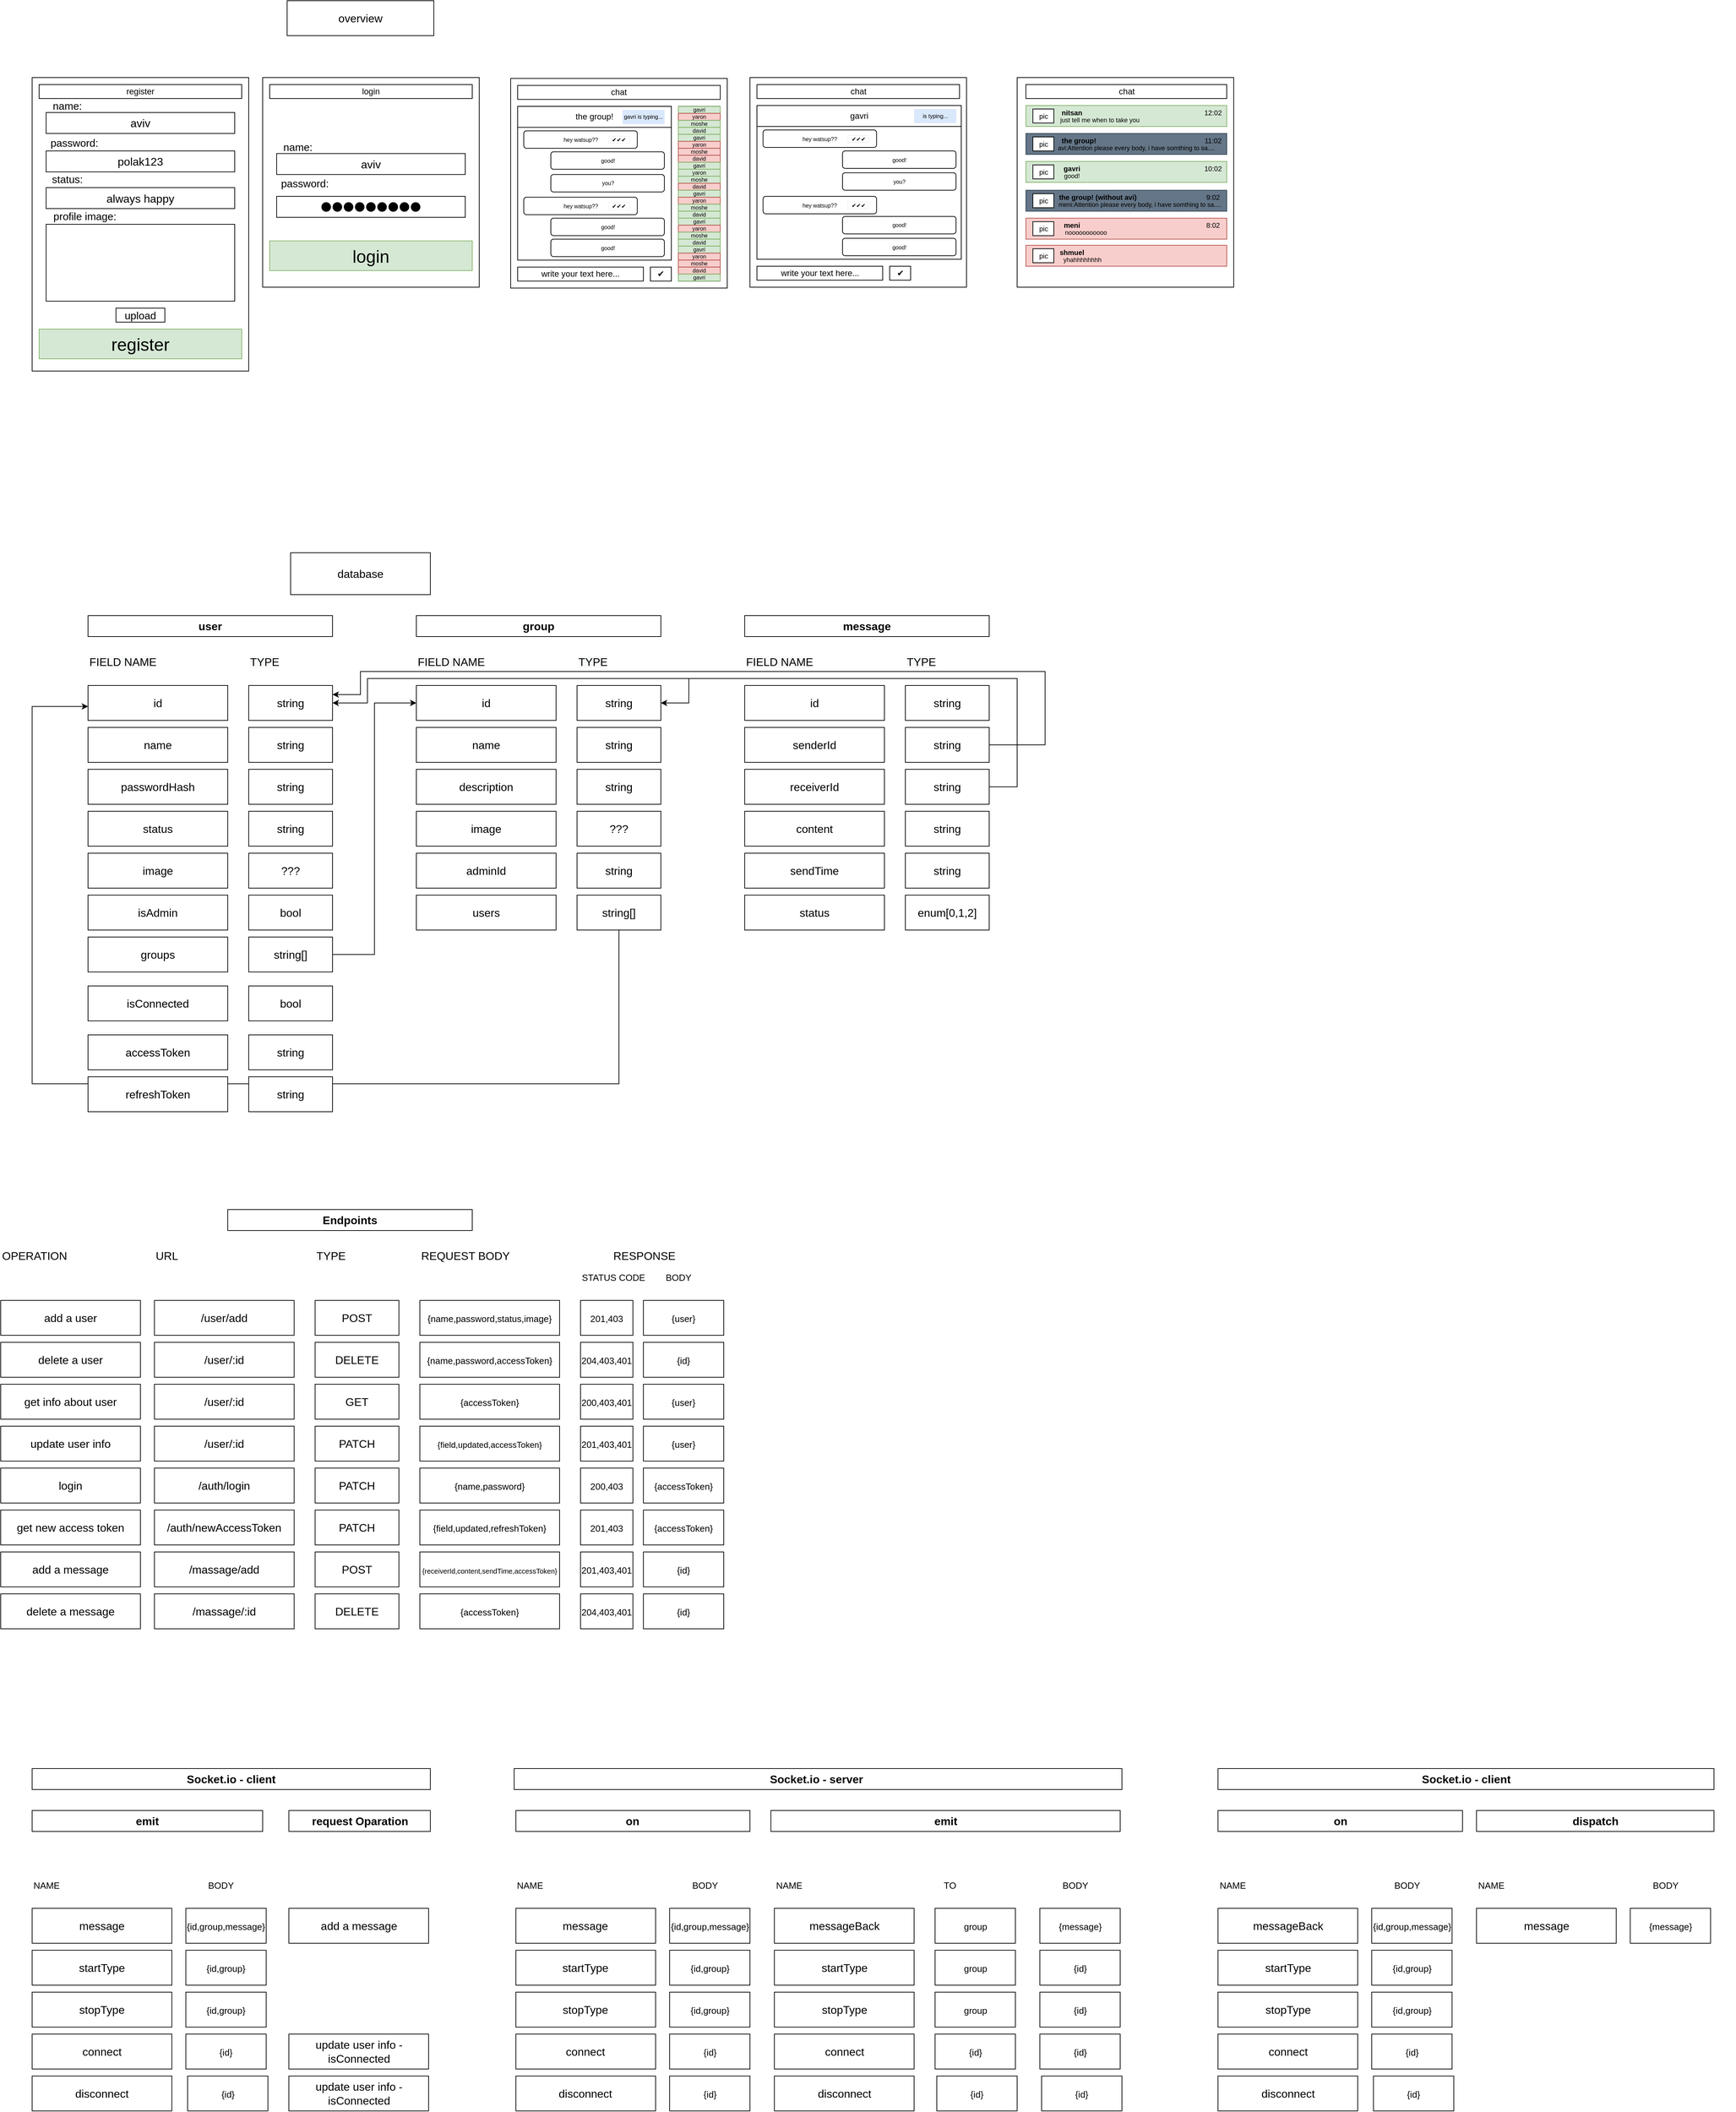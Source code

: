 <mxfile version="15.8.0" type="github">
  <diagram name="Page-1" id="6133507b-19e7-1e82-6fc7-422aa6c4b21f">
    <mxGraphModel dx="1583" dy="854" grid="1" gridSize="10" guides="1" tooltips="1" connect="1" arrows="1" fold="1" page="1" pageScale="1" pageWidth="1100" pageHeight="850" background="none" math="0" shadow="0">
      <root>
        <mxCell id="0" />
        <mxCell id="1" parent="0" />
        <mxCell id="AFFpdQYeHImqbVrOeC9r-11" value="" style="rounded=0;whiteSpace=wrap;html=1;" vertex="1" parent="1">
          <mxGeometry x="80" y="200" width="310" height="420" as="geometry" />
        </mxCell>
        <mxCell id="AFFpdQYeHImqbVrOeC9r-10" value="register" style="rounded=0;whiteSpace=wrap;html=1;" vertex="1" parent="1">
          <mxGeometry x="90" y="210" width="290" height="20" as="geometry" />
        </mxCell>
        <mxCell id="AFFpdQYeHImqbVrOeC9r-129" value="" style="rounded=0;whiteSpace=wrap;html=1;" vertex="1" parent="1">
          <mxGeometry x="765" y="201.25" width="310" height="300" as="geometry" />
        </mxCell>
        <mxCell id="AFFpdQYeHImqbVrOeC9r-130" value="chat" style="rounded=0;whiteSpace=wrap;html=1;" vertex="1" parent="1">
          <mxGeometry x="775" y="211.25" width="290" height="20" as="geometry" />
        </mxCell>
        <mxCell id="AFFpdQYeHImqbVrOeC9r-131" value="" style="rounded=0;whiteSpace=wrap;html=1;" vertex="1" parent="1">
          <mxGeometry x="775" y="241.25" width="220" height="220" as="geometry" />
        </mxCell>
        <mxCell id="AFFpdQYeHImqbVrOeC9r-132" value="" style="rounded=0;whiteSpace=wrap;html=1;strokeWidth=1;fontSize=8;" vertex="1" parent="1">
          <mxGeometry x="1005" y="241.25" width="60" height="250" as="geometry" />
        </mxCell>
        <mxCell id="AFFpdQYeHImqbVrOeC9r-133" value="write your text here..." style="rounded=0;whiteSpace=wrap;html=1;" vertex="1" parent="1">
          <mxGeometry x="775" y="471.25" width="180" height="20" as="geometry" />
        </mxCell>
        <mxCell id="AFFpdQYeHImqbVrOeC9r-134" value="✔" style="rounded=0;whiteSpace=wrap;html=1;" vertex="1" parent="1">
          <mxGeometry x="965" y="471.25" width="30" height="20" as="geometry" />
        </mxCell>
        <mxCell id="AFFpdQYeHImqbVrOeC9r-135" value="the group!" style="rounded=0;whiteSpace=wrap;html=1;" vertex="1" parent="1">
          <mxGeometry x="775" y="241.25" width="220" height="30" as="geometry" />
        </mxCell>
        <mxCell id="AFFpdQYeHImqbVrOeC9r-136" value="gavri" style="rounded=0;whiteSpace=wrap;html=1;fillColor=#d5e8d4;strokeColor=#82b366;strokeWidth=1;fontSize=8;" vertex="1" parent="1">
          <mxGeometry x="1005" y="241.25" width="60" height="10" as="geometry" />
        </mxCell>
        <mxCell id="AFFpdQYeHImqbVrOeC9r-137" value="&lt;span style=&quot;font-size: 8px;&quot;&gt;yaron&lt;/span&gt;" style="rounded=0;whiteSpace=wrap;html=1;fillColor=#f8cecc;strokeColor=#b85450;strokeWidth=1;fontSize=8;" vertex="1" parent="1">
          <mxGeometry x="1005" y="251.25" width="60" height="10" as="geometry" />
        </mxCell>
        <mxCell id="AFFpdQYeHImqbVrOeC9r-138" value="&lt;span style=&quot;font-size: 8px;&quot;&gt;moshe&lt;/span&gt;" style="rounded=0;whiteSpace=wrap;html=1;fillColor=#d5e8d4;strokeColor=#82b366;strokeWidth=1;fontSize=8;" vertex="1" parent="1">
          <mxGeometry x="1005" y="261.25" width="60" height="10" as="geometry" />
        </mxCell>
        <mxCell id="AFFpdQYeHImqbVrOeC9r-139" value="&lt;span style=&quot;font-size: 8px;&quot;&gt;david&lt;/span&gt;" style="rounded=0;whiteSpace=wrap;html=1;fillColor=#d5e8d4;strokeColor=#82b366;strokeWidth=1;fontSize=8;" vertex="1" parent="1">
          <mxGeometry x="1005" y="271.25" width="60" height="10" as="geometry" />
        </mxCell>
        <mxCell id="AFFpdQYeHImqbVrOeC9r-140" value="gavri" style="rounded=0;whiteSpace=wrap;html=1;fillColor=#d5e8d4;strokeColor=#82b366;strokeWidth=1;fontSize=8;" vertex="1" parent="1">
          <mxGeometry x="1005" y="281.25" width="60" height="10" as="geometry" />
        </mxCell>
        <mxCell id="AFFpdQYeHImqbVrOeC9r-141" value="&lt;span style=&quot;font-size: 8px;&quot;&gt;yaron&lt;/span&gt;" style="rounded=0;whiteSpace=wrap;html=1;fillColor=#f8cecc;strokeColor=#b85450;strokeWidth=1;fontSize=8;" vertex="1" parent="1">
          <mxGeometry x="1005" y="291.25" width="60" height="10" as="geometry" />
        </mxCell>
        <mxCell id="AFFpdQYeHImqbVrOeC9r-142" value="&lt;span style=&quot;font-size: 8px;&quot;&gt;moshe&lt;/span&gt;" style="rounded=0;whiteSpace=wrap;html=1;fillColor=#f8cecc;strokeColor=#b85450;strokeWidth=1;fontSize=8;" vertex="1" parent="1">
          <mxGeometry x="1005" y="301.25" width="60" height="10" as="geometry" />
        </mxCell>
        <mxCell id="AFFpdQYeHImqbVrOeC9r-143" value="&lt;span style=&quot;font-size: 8px;&quot;&gt;david&lt;/span&gt;" style="rounded=0;whiteSpace=wrap;html=1;fillColor=#f8cecc;strokeColor=#b85450;strokeWidth=1;fontSize=8;" vertex="1" parent="1">
          <mxGeometry x="1005" y="311.25" width="60" height="10" as="geometry" />
        </mxCell>
        <mxCell id="AFFpdQYeHImqbVrOeC9r-144" value="gavri" style="rounded=0;whiteSpace=wrap;html=1;fillColor=#d5e8d4;strokeColor=#82b366;strokeWidth=1;fontSize=8;" vertex="1" parent="1">
          <mxGeometry x="1005" y="321.25" width="60" height="10" as="geometry" />
        </mxCell>
        <mxCell id="AFFpdQYeHImqbVrOeC9r-145" value="&lt;span style=&quot;font-size: 8px;&quot;&gt;yaron&lt;/span&gt;" style="rounded=0;whiteSpace=wrap;html=1;fillColor=#d5e8d4;strokeColor=#82b366;strokeWidth=1;fontSize=8;" vertex="1" parent="1">
          <mxGeometry x="1005" y="331.25" width="60" height="10" as="geometry" />
        </mxCell>
        <mxCell id="AFFpdQYeHImqbVrOeC9r-146" value="&lt;span style=&quot;font-size: 8px;&quot;&gt;moshe&lt;/span&gt;" style="rounded=0;whiteSpace=wrap;html=1;fillColor=#d5e8d4;strokeColor=#82b366;strokeWidth=1;fontSize=8;" vertex="1" parent="1">
          <mxGeometry x="1005" y="341.25" width="60" height="10" as="geometry" />
        </mxCell>
        <mxCell id="AFFpdQYeHImqbVrOeC9r-147" value="&lt;span style=&quot;font-size: 8px;&quot;&gt;david&lt;/span&gt;" style="rounded=0;whiteSpace=wrap;html=1;fillColor=#f8cecc;strokeColor=#b85450;strokeWidth=1;fontSize=8;" vertex="1" parent="1">
          <mxGeometry x="1005" y="351.25" width="60" height="10" as="geometry" />
        </mxCell>
        <mxCell id="AFFpdQYeHImqbVrOeC9r-148" value="gavri" style="rounded=0;whiteSpace=wrap;html=1;fillColor=#d5e8d4;strokeColor=#82b366;strokeWidth=1;fontSize=8;" vertex="1" parent="1">
          <mxGeometry x="1005" y="361.25" width="60" height="10" as="geometry" />
        </mxCell>
        <mxCell id="AFFpdQYeHImqbVrOeC9r-149" value="&lt;span style=&quot;font-size: 8px;&quot;&gt;yaron&lt;/span&gt;" style="rounded=0;whiteSpace=wrap;html=1;fillColor=#f8cecc;strokeColor=#b85450;strokeWidth=1;fontSize=8;" vertex="1" parent="1">
          <mxGeometry x="1005" y="371.25" width="60" height="10" as="geometry" />
        </mxCell>
        <mxCell id="AFFpdQYeHImqbVrOeC9r-150" value="&lt;span style=&quot;font-size: 8px;&quot;&gt;moshe&lt;/span&gt;" style="rounded=0;whiteSpace=wrap;html=1;fillColor=#d5e8d4;strokeColor=#82b366;strokeWidth=1;fontSize=8;" vertex="1" parent="1">
          <mxGeometry x="1005" y="381.25" width="60" height="10" as="geometry" />
        </mxCell>
        <mxCell id="AFFpdQYeHImqbVrOeC9r-151" value="&lt;span style=&quot;font-size: 8px;&quot;&gt;david&lt;/span&gt;" style="rounded=0;whiteSpace=wrap;html=1;fillColor=#d5e8d4;strokeColor=#82b366;strokeWidth=1;fontSize=8;" vertex="1" parent="1">
          <mxGeometry x="1005" y="391.25" width="60" height="10" as="geometry" />
        </mxCell>
        <mxCell id="AFFpdQYeHImqbVrOeC9r-152" value="gavri" style="rounded=0;whiteSpace=wrap;html=1;fillColor=#d5e8d4;strokeColor=#82b366;strokeWidth=1;fontSize=8;" vertex="1" parent="1">
          <mxGeometry x="1005" y="401.25" width="60" height="10" as="geometry" />
        </mxCell>
        <mxCell id="AFFpdQYeHImqbVrOeC9r-153" value="&lt;span style=&quot;font-size: 8px;&quot;&gt;yaron&lt;/span&gt;" style="rounded=0;whiteSpace=wrap;html=1;fillColor=#f8cecc;strokeColor=#b85450;strokeWidth=1;fontSize=8;" vertex="1" parent="1">
          <mxGeometry x="1005" y="411.25" width="60" height="10" as="geometry" />
        </mxCell>
        <mxCell id="AFFpdQYeHImqbVrOeC9r-154" value="&lt;span style=&quot;font-size: 8px;&quot;&gt;moshe&lt;/span&gt;" style="rounded=0;whiteSpace=wrap;html=1;fillColor=#d5e8d4;strokeColor=#82b366;strokeWidth=1;fontSize=8;" vertex="1" parent="1">
          <mxGeometry x="1005" y="421.25" width="60" height="10" as="geometry" />
        </mxCell>
        <mxCell id="AFFpdQYeHImqbVrOeC9r-155" value="&lt;span style=&quot;font-size: 8px;&quot;&gt;david&lt;/span&gt;" style="rounded=0;whiteSpace=wrap;html=1;fillColor=#d5e8d4;strokeColor=#82b366;strokeWidth=1;fontSize=8;" vertex="1" parent="1">
          <mxGeometry x="1005" y="431.25" width="60" height="10" as="geometry" />
        </mxCell>
        <mxCell id="AFFpdQYeHImqbVrOeC9r-156" value="gavri" style="rounded=0;whiteSpace=wrap;html=1;fillColor=#d5e8d4;strokeColor=#82b366;strokeWidth=1;fontSize=8;" vertex="1" parent="1">
          <mxGeometry x="1005" y="441.25" width="60" height="10" as="geometry" />
        </mxCell>
        <mxCell id="AFFpdQYeHImqbVrOeC9r-157" value="&lt;span style=&quot;font-size: 8px;&quot;&gt;yaron&lt;/span&gt;" style="rounded=0;whiteSpace=wrap;html=1;fillColor=#f8cecc;strokeColor=#b85450;strokeWidth=1;fontSize=8;" vertex="1" parent="1">
          <mxGeometry x="1005" y="451.25" width="60" height="10" as="geometry" />
        </mxCell>
        <mxCell id="AFFpdQYeHImqbVrOeC9r-158" value="&lt;span style=&quot;font-size: 8px;&quot;&gt;moshe&lt;/span&gt;" style="rounded=0;whiteSpace=wrap;html=1;fillColor=#f8cecc;strokeColor=#b85450;strokeWidth=1;fontSize=8;" vertex="1" parent="1">
          <mxGeometry x="1005" y="461.25" width="60" height="10" as="geometry" />
        </mxCell>
        <mxCell id="AFFpdQYeHImqbVrOeC9r-159" value="&lt;span style=&quot;font-size: 8px;&quot;&gt;david&lt;/span&gt;" style="rounded=0;whiteSpace=wrap;html=1;fillColor=#f8cecc;strokeColor=#b85450;strokeWidth=1;fontSize=8;" vertex="1" parent="1">
          <mxGeometry x="1005" y="471.25" width="60" height="10" as="geometry" />
        </mxCell>
        <mxCell id="AFFpdQYeHImqbVrOeC9r-160" value="gavri" style="rounded=0;whiteSpace=wrap;html=1;fillColor=#d5e8d4;strokeColor=#82b366;strokeWidth=1;fontSize=8;" vertex="1" parent="1">
          <mxGeometry x="1005" y="481.25" width="60" height="10" as="geometry" />
        </mxCell>
        <mxCell id="AFFpdQYeHImqbVrOeC9r-161" value="hey watsup??" style="rounded=1;whiteSpace=wrap;html=1;fontSize=8;strokeWidth=1;" vertex="1" parent="1">
          <mxGeometry x="783.75" y="276.25" width="162.5" height="25" as="geometry" />
        </mxCell>
        <mxCell id="AFFpdQYeHImqbVrOeC9r-162" value="good!" style="rounded=1;whiteSpace=wrap;html=1;fontSize=8;strokeWidth=1;" vertex="1" parent="1">
          <mxGeometry x="822.5" y="306.25" width="162.5" height="25" as="geometry" />
        </mxCell>
        <mxCell id="AFFpdQYeHImqbVrOeC9r-163" value="you?" style="rounded=1;whiteSpace=wrap;html=1;fontSize=8;strokeWidth=1;" vertex="1" parent="1">
          <mxGeometry x="822.5" y="338.75" width="162.5" height="25" as="geometry" />
        </mxCell>
        <mxCell id="AFFpdQYeHImqbVrOeC9r-164" value="hey watsup??" style="rounded=1;whiteSpace=wrap;html=1;fontSize=8;strokeWidth=1;" vertex="1" parent="1">
          <mxGeometry x="783.75" y="371.25" width="162.5" height="25" as="geometry" />
        </mxCell>
        <mxCell id="AFFpdQYeHImqbVrOeC9r-165" value="good!" style="rounded=1;whiteSpace=wrap;html=1;fontSize=8;strokeWidth=1;" vertex="1" parent="1">
          <mxGeometry x="822.5" y="401.25" width="162.5" height="25" as="geometry" />
        </mxCell>
        <mxCell id="AFFpdQYeHImqbVrOeC9r-166" value="good!" style="rounded=1;whiteSpace=wrap;html=1;fontSize=8;strokeWidth=1;" vertex="1" parent="1">
          <mxGeometry x="822.5" y="431.25" width="162.5" height="25" as="geometry" />
        </mxCell>
        <mxCell id="AFFpdQYeHImqbVrOeC9r-167" value="gavri is typing..." style="rounded=0;whiteSpace=wrap;html=1;fontSize=8;strokeWidth=0;fillColor=#dae8fc;strokeColor=#6c8ebf;" vertex="1" parent="1">
          <mxGeometry x="925" y="246.25" width="60" height="20" as="geometry" />
        </mxCell>
        <mxCell id="AFFpdQYeHImqbVrOeC9r-168" value="✔✔✔" style="rounded=0;whiteSpace=wrap;html=1;fontSize=8;strokeWidth=0;" vertex="1" parent="1">
          <mxGeometry x="905" y="283.75" width="30" height="10" as="geometry" />
        </mxCell>
        <mxCell id="AFFpdQYeHImqbVrOeC9r-169" value="✔✔✔" style="rounded=0;whiteSpace=wrap;html=1;fontSize=8;strokeWidth=0;" vertex="1" parent="1">
          <mxGeometry x="905" y="378.75" width="30" height="10" as="geometry" />
        </mxCell>
        <mxCell id="AFFpdQYeHImqbVrOeC9r-170" value="&lt;font style=&quot;font-size: 16px&quot;&gt;polak123&lt;/font&gt;" style="rounded=0;whiteSpace=wrap;html=1;fontSize=8;strokeWidth=1;" vertex="1" parent="1">
          <mxGeometry x="100" y="305" width="270" height="30" as="geometry" />
        </mxCell>
        <mxCell id="AFFpdQYeHImqbVrOeC9r-171" value="&lt;font style=&quot;font-size: 25px&quot;&gt;register&lt;/font&gt;" style="rounded=0;whiteSpace=wrap;html=1;fontSize=8;strokeWidth=1;fillColor=#d5e8d4;strokeColor=#82b366;" vertex="1" parent="1">
          <mxGeometry x="90" y="560" width="290" height="42.5" as="geometry" />
        </mxCell>
        <mxCell id="AFFpdQYeHImqbVrOeC9r-175" value="&lt;font style=&quot;font-size: 16px&quot;&gt;aviv&lt;/font&gt;" style="rounded=0;whiteSpace=wrap;html=1;fontSize=7;strokeWidth=1;" vertex="1" parent="1">
          <mxGeometry x="100" y="250" width="270" height="30" as="geometry" />
        </mxCell>
        <mxCell id="AFFpdQYeHImqbVrOeC9r-176" value="&lt;font style=&quot;font-size: 15px&quot;&gt;name:&lt;/font&gt;" style="text;html=1;resizable=0;autosize=1;align=center;verticalAlign=middle;points=[];fillColor=none;strokeColor=none;rounded=0;fontSize=7;" vertex="1" parent="1">
          <mxGeometry x="100" y="230" width="60" height="20" as="geometry" />
        </mxCell>
        <mxCell id="AFFpdQYeHImqbVrOeC9r-177" value="&lt;font style=&quot;font-size: 15px&quot;&gt;password:&lt;/font&gt;" style="text;html=1;resizable=0;autosize=1;align=center;verticalAlign=middle;points=[];fillColor=none;strokeColor=none;rounded=0;fontSize=7;" vertex="1" parent="1">
          <mxGeometry x="100" y="282.5" width="80" height="20" as="geometry" />
        </mxCell>
        <mxCell id="AFFpdQYeHImqbVrOeC9r-180" value="&lt;font style=&quot;font-size: 16px&quot;&gt;always happy&lt;/font&gt;" style="rounded=0;whiteSpace=wrap;html=1;fontSize=8;strokeWidth=1;" vertex="1" parent="1">
          <mxGeometry x="100" y="357.5" width="270" height="30" as="geometry" />
        </mxCell>
        <mxCell id="AFFpdQYeHImqbVrOeC9r-181" value="&lt;font style=&quot;font-size: 15px&quot;&gt;status:&lt;/font&gt;" style="text;html=1;resizable=0;autosize=1;align=center;verticalAlign=middle;points=[];fillColor=none;strokeColor=none;rounded=0;fontSize=7;" vertex="1" parent="1">
          <mxGeometry x="100" y="335" width="60" height="20" as="geometry" />
        </mxCell>
        <mxCell id="AFFpdQYeHImqbVrOeC9r-182" value="" style="rounded=0;whiteSpace=wrap;html=1;fontSize=15;strokeWidth=1;" vertex="1" parent="1">
          <mxGeometry x="100" y="410" width="270" height="110" as="geometry" />
        </mxCell>
        <mxCell id="AFFpdQYeHImqbVrOeC9r-183" value="upload" style="rounded=0;whiteSpace=wrap;html=1;fontSize=15;strokeWidth=1;" vertex="1" parent="1">
          <mxGeometry x="200" y="530" width="70" height="20" as="geometry" />
        </mxCell>
        <mxCell id="AFFpdQYeHImqbVrOeC9r-184" value="&lt;font style=&quot;font-size: 15px&quot;&gt;profile image:&lt;/font&gt;" style="text;html=1;resizable=0;autosize=1;align=center;verticalAlign=middle;points=[];fillColor=none;strokeColor=none;rounded=0;fontSize=7;" vertex="1" parent="1">
          <mxGeometry x="100" y="387.5" width="110" height="20" as="geometry" />
        </mxCell>
        <mxCell id="AFFpdQYeHImqbVrOeC9r-185" value="" style="rounded=0;whiteSpace=wrap;html=1;" vertex="1" parent="1">
          <mxGeometry x="410" y="200" width="310" height="300" as="geometry" />
        </mxCell>
        <mxCell id="AFFpdQYeHImqbVrOeC9r-186" value="login" style="rounded=0;whiteSpace=wrap;html=1;" vertex="1" parent="1">
          <mxGeometry x="420" y="210" width="290" height="20" as="geometry" />
        </mxCell>
        <mxCell id="AFFpdQYeHImqbVrOeC9r-187" value="&lt;span style=&quot;font-size: 16px&quot;&gt;⚫⚫⚫⚫⚫⚫&lt;/span&gt;&lt;span style=&quot;font-size: 16px&quot;&gt;⚫⚫⚫&lt;/span&gt;" style="rounded=0;whiteSpace=wrap;html=1;fontSize=8;strokeWidth=1;" vertex="1" parent="1">
          <mxGeometry x="430" y="370" width="270" height="30" as="geometry" />
        </mxCell>
        <mxCell id="AFFpdQYeHImqbVrOeC9r-188" value="&lt;font style=&quot;font-size: 25px&quot;&gt;login&lt;/font&gt;" style="rounded=0;whiteSpace=wrap;html=1;fontSize=8;strokeWidth=1;fillColor=#d5e8d4;strokeColor=#82b366;" vertex="1" parent="1">
          <mxGeometry x="420" y="433.75" width="290" height="42.5" as="geometry" />
        </mxCell>
        <mxCell id="AFFpdQYeHImqbVrOeC9r-189" value="&lt;font style=&quot;font-size: 16px&quot;&gt;aviv&lt;/font&gt;" style="rounded=0;whiteSpace=wrap;html=1;fontSize=7;strokeWidth=1;" vertex="1" parent="1">
          <mxGeometry x="430" y="308.75" width="270" height="30" as="geometry" />
        </mxCell>
        <mxCell id="AFFpdQYeHImqbVrOeC9r-190" value="&lt;font style=&quot;font-size: 15px&quot;&gt;name:&lt;/font&gt;" style="text;html=1;resizable=0;autosize=1;align=center;verticalAlign=middle;points=[];fillColor=none;strokeColor=none;rounded=0;fontSize=7;" vertex="1" parent="1">
          <mxGeometry x="430" y="288.75" width="60" height="20" as="geometry" />
        </mxCell>
        <mxCell id="AFFpdQYeHImqbVrOeC9r-191" value="&lt;font style=&quot;font-size: 15px&quot;&gt;password:&lt;/font&gt;" style="text;html=1;resizable=0;autosize=1;align=center;verticalAlign=middle;points=[];fillColor=none;strokeColor=none;rounded=0;fontSize=7;" vertex="1" parent="1">
          <mxGeometry x="430" y="341.25" width="80" height="20" as="geometry" />
        </mxCell>
        <mxCell id="AFFpdQYeHImqbVrOeC9r-197" value="overview" style="whiteSpace=wrap;html=1;fontSize=16;strokeWidth=1;" vertex="1" parent="1">
          <mxGeometry x="445" y="90" width="210" height="50" as="geometry" />
        </mxCell>
        <mxCell id="AFFpdQYeHImqbVrOeC9r-198" value="database" style="rounded=0;whiteSpace=wrap;html=1;fontSize=16;strokeWidth=1;" vertex="1" parent="1">
          <mxGeometry x="450" y="880" width="200" height="60" as="geometry" />
        </mxCell>
        <mxCell id="AFFpdQYeHImqbVrOeC9r-199" value="&lt;b&gt;user&lt;/b&gt;" style="rounded=0;whiteSpace=wrap;html=1;fontSize=16;strokeWidth=1;" vertex="1" parent="1">
          <mxGeometry x="160" y="970" width="350" height="30" as="geometry" />
        </mxCell>
        <mxCell id="AFFpdQYeHImqbVrOeC9r-200" value="name" style="rounded=0;whiteSpace=wrap;html=1;fontSize=16;strokeWidth=1;" vertex="1" parent="1">
          <mxGeometry x="160" y="1130" width="200" height="50" as="geometry" />
        </mxCell>
        <mxCell id="AFFpdQYeHImqbVrOeC9r-201" value="string" style="rounded=0;whiteSpace=wrap;html=1;fontSize=16;strokeWidth=1;" vertex="1" parent="1">
          <mxGeometry x="390" y="1130" width="120" height="50" as="geometry" />
        </mxCell>
        <mxCell id="AFFpdQYeHImqbVrOeC9r-202" value="passwordHash" style="rounded=0;whiteSpace=wrap;html=1;fontSize=16;strokeWidth=1;" vertex="1" parent="1">
          <mxGeometry x="160" y="1190" width="200" height="50" as="geometry" />
        </mxCell>
        <mxCell id="AFFpdQYeHImqbVrOeC9r-203" value="string" style="rounded=0;whiteSpace=wrap;html=1;fontSize=16;strokeWidth=1;" vertex="1" parent="1">
          <mxGeometry x="390" y="1190" width="120" height="50" as="geometry" />
        </mxCell>
        <mxCell id="AFFpdQYeHImqbVrOeC9r-204" value="status" style="rounded=0;whiteSpace=wrap;html=1;fontSize=16;strokeWidth=1;" vertex="1" parent="1">
          <mxGeometry x="160" y="1250" width="200" height="50" as="geometry" />
        </mxCell>
        <mxCell id="AFFpdQYeHImqbVrOeC9r-205" value="string" style="rounded=0;whiteSpace=wrap;html=1;fontSize=16;strokeWidth=1;" vertex="1" parent="1">
          <mxGeometry x="390" y="1250" width="120" height="50" as="geometry" />
        </mxCell>
        <mxCell id="AFFpdQYeHImqbVrOeC9r-206" value="image" style="rounded=0;whiteSpace=wrap;html=1;fontSize=16;strokeWidth=1;" vertex="1" parent="1">
          <mxGeometry x="160" y="1310" width="200" height="50" as="geometry" />
        </mxCell>
        <mxCell id="AFFpdQYeHImqbVrOeC9r-207" value="???" style="rounded=0;whiteSpace=wrap;html=1;fontSize=16;strokeWidth=1;" vertex="1" parent="1">
          <mxGeometry x="390" y="1310" width="120" height="50" as="geometry" />
        </mxCell>
        <mxCell id="AFFpdQYeHImqbVrOeC9r-208" value="isAdmin" style="rounded=0;whiteSpace=wrap;html=1;fontSize=16;strokeWidth=1;" vertex="1" parent="1">
          <mxGeometry x="160" y="1370" width="200" height="50" as="geometry" />
        </mxCell>
        <mxCell id="AFFpdQYeHImqbVrOeC9r-209" value="bool" style="rounded=0;whiteSpace=wrap;html=1;fontSize=16;strokeWidth=1;" vertex="1" parent="1">
          <mxGeometry x="390" y="1370" width="120" height="50" as="geometry" />
        </mxCell>
        <mxCell id="AFFpdQYeHImqbVrOeC9r-210" value="id" style="rounded=0;whiteSpace=wrap;html=1;fontSize=16;strokeWidth=1;" vertex="1" parent="1">
          <mxGeometry x="160" y="1070" width="200" height="50" as="geometry" />
        </mxCell>
        <mxCell id="AFFpdQYeHImqbVrOeC9r-211" value="string" style="rounded=0;whiteSpace=wrap;html=1;fontSize=16;strokeWidth=1;" vertex="1" parent="1">
          <mxGeometry x="390" y="1070" width="120" height="50" as="geometry" />
        </mxCell>
        <mxCell id="AFFpdQYeHImqbVrOeC9r-215" value="&lt;span style=&quot;color: rgb(0, 0, 0); font-family: helvetica; font-size: 16px; font-style: normal; font-weight: 400; letter-spacing: normal; text-align: center; text-indent: 0px; text-transform: none; word-spacing: 0px; background-color: rgb(248, 249, 250); display: inline; float: none;&quot;&gt;FIELD NAME&lt;/span&gt;" style="text;whiteSpace=wrap;html=1;fontSize=16;" vertex="1" parent="1">
          <mxGeometry x="160" y="1020" width="120" height="30" as="geometry" />
        </mxCell>
        <mxCell id="AFFpdQYeHImqbVrOeC9r-216" value="&lt;span style=&quot;color: rgb(0 , 0 , 0) ; font-family: &amp;#34;helvetica&amp;#34; ; font-size: 16px ; font-style: normal ; font-weight: 400 ; letter-spacing: normal ; text-align: center ; text-indent: 0px ; text-transform: none ; word-spacing: 0px ; background-color: rgb(248 , 249 , 250) ; display: inline ; float: none&quot;&gt;TYPE&lt;/span&gt;" style="text;whiteSpace=wrap;html=1;fontSize=16;" vertex="1" parent="1">
          <mxGeometry x="390" y="1020" width="120" height="30" as="geometry" />
        </mxCell>
        <mxCell id="AFFpdQYeHImqbVrOeC9r-218" value="groups" style="rounded=0;whiteSpace=wrap;html=1;fontSize=16;strokeWidth=1;" vertex="1" parent="1">
          <mxGeometry x="160" y="1430" width="200" height="50" as="geometry" />
        </mxCell>
        <mxCell id="AFFpdQYeHImqbVrOeC9r-237" style="edgeStyle=orthogonalEdgeStyle;rounded=0;orthogonalLoop=1;jettySize=auto;html=1;exitX=1;exitY=0.5;exitDx=0;exitDy=0;entryX=0;entryY=0.5;entryDx=0;entryDy=0;fontSize=16;" edge="1" parent="1" source="AFFpdQYeHImqbVrOeC9r-219" target="AFFpdQYeHImqbVrOeC9r-231">
          <mxGeometry relative="1" as="geometry" />
        </mxCell>
        <mxCell id="AFFpdQYeHImqbVrOeC9r-219" value="string[]" style="rounded=0;whiteSpace=wrap;html=1;fontSize=16;strokeWidth=1;" vertex="1" parent="1">
          <mxGeometry x="390" y="1430" width="120" height="50" as="geometry" />
        </mxCell>
        <mxCell id="AFFpdQYeHImqbVrOeC9r-220" value="&lt;b&gt;group&lt;/b&gt;" style="rounded=0;whiteSpace=wrap;html=1;fontSize=16;strokeWidth=1;" vertex="1" parent="1">
          <mxGeometry x="630" y="970" width="350" height="30" as="geometry" />
        </mxCell>
        <mxCell id="AFFpdQYeHImqbVrOeC9r-221" value="name" style="rounded=0;whiteSpace=wrap;html=1;fontSize=16;strokeWidth=1;" vertex="1" parent="1">
          <mxGeometry x="630" y="1130" width="200" height="50" as="geometry" />
        </mxCell>
        <mxCell id="AFFpdQYeHImqbVrOeC9r-222" value="string" style="rounded=0;whiteSpace=wrap;html=1;fontSize=16;strokeWidth=1;" vertex="1" parent="1">
          <mxGeometry x="860" y="1130" width="120" height="50" as="geometry" />
        </mxCell>
        <mxCell id="AFFpdQYeHImqbVrOeC9r-225" value="description" style="rounded=0;whiteSpace=wrap;html=1;fontSize=16;strokeWidth=1;" vertex="1" parent="1">
          <mxGeometry x="630" y="1190" width="200" height="50" as="geometry" />
        </mxCell>
        <mxCell id="AFFpdQYeHImqbVrOeC9r-226" value="string" style="rounded=0;whiteSpace=wrap;html=1;fontSize=16;strokeWidth=1;" vertex="1" parent="1">
          <mxGeometry x="860" y="1190" width="120" height="50" as="geometry" />
        </mxCell>
        <mxCell id="AFFpdQYeHImqbVrOeC9r-227" value="image" style="rounded=0;whiteSpace=wrap;html=1;fontSize=16;strokeWidth=1;" vertex="1" parent="1">
          <mxGeometry x="630" y="1250" width="200" height="50" as="geometry" />
        </mxCell>
        <mxCell id="AFFpdQYeHImqbVrOeC9r-228" value="???" style="rounded=0;whiteSpace=wrap;html=1;fontSize=16;strokeWidth=1;" vertex="1" parent="1">
          <mxGeometry x="860" y="1250" width="120" height="50" as="geometry" />
        </mxCell>
        <mxCell id="AFFpdQYeHImqbVrOeC9r-229" value="adminId" style="rounded=0;whiteSpace=wrap;html=1;fontSize=16;strokeWidth=1;" vertex="1" parent="1">
          <mxGeometry x="630" y="1310" width="200" height="50" as="geometry" />
        </mxCell>
        <mxCell id="AFFpdQYeHImqbVrOeC9r-230" value="string" style="rounded=0;whiteSpace=wrap;html=1;fontSize=16;strokeWidth=1;" vertex="1" parent="1">
          <mxGeometry x="860" y="1310" width="120" height="50" as="geometry" />
        </mxCell>
        <mxCell id="AFFpdQYeHImqbVrOeC9r-231" value="id" style="rounded=0;whiteSpace=wrap;html=1;fontSize=16;strokeWidth=1;" vertex="1" parent="1">
          <mxGeometry x="630" y="1070" width="200" height="50" as="geometry" />
        </mxCell>
        <mxCell id="AFFpdQYeHImqbVrOeC9r-232" value="string" style="rounded=0;whiteSpace=wrap;html=1;fontSize=16;strokeWidth=1;" vertex="1" parent="1">
          <mxGeometry x="860" y="1070" width="120" height="50" as="geometry" />
        </mxCell>
        <mxCell id="AFFpdQYeHImqbVrOeC9r-233" value="&lt;span style=&quot;color: rgb(0, 0, 0); font-family: helvetica; font-size: 16px; font-style: normal; font-weight: 400; letter-spacing: normal; text-align: center; text-indent: 0px; text-transform: none; word-spacing: 0px; background-color: rgb(248, 249, 250); display: inline; float: none;&quot;&gt;FIELD NAME&lt;/span&gt;" style="text;whiteSpace=wrap;html=1;fontSize=16;" vertex="1" parent="1">
          <mxGeometry x="630" y="1020" width="120" height="30" as="geometry" />
        </mxCell>
        <mxCell id="AFFpdQYeHImqbVrOeC9r-234" value="&lt;span style=&quot;color: rgb(0 , 0 , 0) ; font-family: &amp;#34;helvetica&amp;#34; ; font-size: 16px ; font-style: normal ; font-weight: 400 ; letter-spacing: normal ; text-align: center ; text-indent: 0px ; text-transform: none ; word-spacing: 0px ; background-color: rgb(248 , 249 , 250) ; display: inline ; float: none&quot;&gt;TYPE&lt;/span&gt;" style="text;whiteSpace=wrap;html=1;fontSize=16;" vertex="1" parent="1">
          <mxGeometry x="860" y="1020" width="120" height="30" as="geometry" />
        </mxCell>
        <mxCell id="AFFpdQYeHImqbVrOeC9r-235" value="users" style="rounded=0;whiteSpace=wrap;html=1;fontSize=16;strokeWidth=1;" vertex="1" parent="1">
          <mxGeometry x="630" y="1370" width="200" height="50" as="geometry" />
        </mxCell>
        <mxCell id="AFFpdQYeHImqbVrOeC9r-238" style="edgeStyle=orthogonalEdgeStyle;rounded=0;orthogonalLoop=1;jettySize=auto;html=1;exitX=0.5;exitY=1;exitDx=0;exitDy=0;fontSize=16;" edge="1" parent="1" source="AFFpdQYeHImqbVrOeC9r-236">
          <mxGeometry relative="1" as="geometry">
            <mxPoint x="160" y="1100" as="targetPoint" />
            <Array as="points">
              <mxPoint x="920" y="1640" />
              <mxPoint x="80" y="1640" />
              <mxPoint x="80" y="1100" />
            </Array>
          </mxGeometry>
        </mxCell>
        <mxCell id="AFFpdQYeHImqbVrOeC9r-236" value="string[]" style="rounded=0;whiteSpace=wrap;html=1;fontSize=16;strokeWidth=1;" vertex="1" parent="1">
          <mxGeometry x="860" y="1370" width="120" height="50" as="geometry" />
        </mxCell>
        <mxCell id="AFFpdQYeHImqbVrOeC9r-241" value="&lt;b&gt;Endpoints&lt;/b&gt;" style="rounded=0;whiteSpace=wrap;html=1;fontSize=16;strokeWidth=1;" vertex="1" parent="1">
          <mxGeometry x="360" y="1820" width="350" height="30" as="geometry" />
        </mxCell>
        <mxCell id="AFFpdQYeHImqbVrOeC9r-242" value="/user/:id" style="rounded=0;whiteSpace=wrap;html=1;fontSize=16;strokeWidth=1;" vertex="1" parent="1">
          <mxGeometry x="255.06" y="2010" width="200" height="50" as="geometry" />
        </mxCell>
        <mxCell id="AFFpdQYeHImqbVrOeC9r-243" value="DELETE" style="rounded=0;whiteSpace=wrap;html=1;fontSize=16;strokeWidth=1;" vertex="1" parent="1">
          <mxGeometry x="485.06" y="2010" width="120" height="50" as="geometry" />
        </mxCell>
        <mxCell id="AFFpdQYeHImqbVrOeC9r-244" value="/user/:id" style="rounded=0;whiteSpace=wrap;html=1;fontSize=16;strokeWidth=1;" vertex="1" parent="1">
          <mxGeometry x="255.06" y="2070" width="200" height="50" as="geometry" />
        </mxCell>
        <mxCell id="AFFpdQYeHImqbVrOeC9r-245" value="GET" style="rounded=0;whiteSpace=wrap;html=1;fontSize=16;strokeWidth=1;" vertex="1" parent="1">
          <mxGeometry x="485.06" y="2070" width="120" height="50" as="geometry" />
        </mxCell>
        <mxCell id="AFFpdQYeHImqbVrOeC9r-246" value="/user/:id" style="rounded=0;whiteSpace=wrap;html=1;fontSize=16;strokeWidth=1;" vertex="1" parent="1">
          <mxGeometry x="255.06" y="2130" width="200" height="50" as="geometry" />
        </mxCell>
        <mxCell id="AFFpdQYeHImqbVrOeC9r-247" value="PATCH" style="rounded=0;whiteSpace=wrap;html=1;fontSize=16;strokeWidth=1;" vertex="1" parent="1">
          <mxGeometry x="485.06" y="2130" width="120" height="50" as="geometry" />
        </mxCell>
        <mxCell id="AFFpdQYeHImqbVrOeC9r-252" value="/user/add" style="rounded=0;whiteSpace=wrap;html=1;fontSize=16;strokeWidth=1;" vertex="1" parent="1">
          <mxGeometry x="255.06" y="1950" width="200" height="50" as="geometry" />
        </mxCell>
        <mxCell id="AFFpdQYeHImqbVrOeC9r-253" value="POST" style="rounded=0;whiteSpace=wrap;html=1;fontSize=16;strokeWidth=1;" vertex="1" parent="1">
          <mxGeometry x="485.06" y="1950" width="120" height="50" as="geometry" />
        </mxCell>
        <mxCell id="AFFpdQYeHImqbVrOeC9r-254" value="&lt;div style=&quot;text-align: center&quot;&gt;&lt;span&gt;&lt;font face=&quot;helvetica&quot;&gt;URL&lt;/font&gt;&lt;/span&gt;&lt;/div&gt;" style="text;whiteSpace=wrap;html=1;fontSize=16;" vertex="1" parent="1">
          <mxGeometry x="255.06" y="1870" width="120" height="30" as="geometry" />
        </mxCell>
        <mxCell id="AFFpdQYeHImqbVrOeC9r-255" value="&lt;span style=&quot;color: rgb(0 , 0 , 0) ; font-family: &amp;#34;helvetica&amp;#34; ; font-size: 16px ; font-style: normal ; font-weight: 400 ; letter-spacing: normal ; text-align: center ; text-indent: 0px ; text-transform: none ; word-spacing: 0px ; background-color: rgb(248 , 249 , 250) ; display: inline ; float: none&quot;&gt;TYPE&lt;/span&gt;" style="text;whiteSpace=wrap;html=1;fontSize=16;" vertex="1" parent="1">
          <mxGeometry x="485.06" y="1870" width="120" height="30" as="geometry" />
        </mxCell>
        <mxCell id="AFFpdQYeHImqbVrOeC9r-275" value="&lt;font style=&quot;font-size: 13px&quot;&gt;{name,password,accessToken}&lt;/font&gt;" style="rounded=0;whiteSpace=wrap;html=1;fontSize=16;strokeWidth=1;" vertex="1" parent="1">
          <mxGeometry x="635" y="2010" width="200" height="50" as="geometry" />
        </mxCell>
        <mxCell id="AFFpdQYeHImqbVrOeC9r-277" value="&lt;font style=&quot;font-size: 13px&quot;&gt;{accessToken}&lt;/font&gt;" style="rounded=0;whiteSpace=wrap;html=1;fontSize=16;strokeWidth=1;" vertex="1" parent="1">
          <mxGeometry x="635" y="2070" width="200" height="50" as="geometry" />
        </mxCell>
        <mxCell id="AFFpdQYeHImqbVrOeC9r-279" value="&lt;font style=&quot;font-size: 12px&quot;&gt;{field,updated,accessToken}&lt;br&gt;&lt;/font&gt;" style="rounded=0;whiteSpace=wrap;html=1;fontSize=16;strokeWidth=1;" vertex="1" parent="1">
          <mxGeometry x="635" y="2130" width="200" height="50" as="geometry" />
        </mxCell>
        <mxCell id="AFFpdQYeHImqbVrOeC9r-281" value="&lt;font style=&quot;font-size: 13px&quot;&gt;{name,password,status,image}&lt;/font&gt;" style="rounded=0;whiteSpace=wrap;html=1;fontSize=16;strokeWidth=1;" vertex="1" parent="1">
          <mxGeometry x="635" y="1950" width="200" height="50" as="geometry" />
        </mxCell>
        <mxCell id="AFFpdQYeHImqbVrOeC9r-283" value="&lt;div style=&quot;text-align: center&quot;&gt;&lt;span style=&quot;font-family: &amp;#34;helvetica&amp;#34;&quot;&gt;REQUEST BODY&lt;/span&gt;&lt;br&gt;&lt;/div&gt;" style="text;whiteSpace=wrap;html=1;fontSize=16;" vertex="1" parent="1">
          <mxGeometry x="635" y="1870" width="135" height="30" as="geometry" />
        </mxCell>
        <mxCell id="AFFpdQYeHImqbVrOeC9r-285" value="delete a user" style="rounded=0;whiteSpace=wrap;html=1;fontSize=16;strokeWidth=1;" vertex="1" parent="1">
          <mxGeometry x="35" y="2010" width="200" height="50" as="geometry" />
        </mxCell>
        <mxCell id="AFFpdQYeHImqbVrOeC9r-287" value="update user info" style="rounded=0;whiteSpace=wrap;html=1;fontSize=16;strokeWidth=1;" vertex="1" parent="1">
          <mxGeometry x="35" y="2130" width="200" height="50" as="geometry" />
        </mxCell>
        <mxCell id="AFFpdQYeHImqbVrOeC9r-288" value="add a user" style="rounded=0;whiteSpace=wrap;html=1;fontSize=16;strokeWidth=1;" vertex="1" parent="1">
          <mxGeometry x="35" y="1950" width="200" height="50" as="geometry" />
        </mxCell>
        <mxCell id="AFFpdQYeHImqbVrOeC9r-289" value="&lt;div style=&quot;text-align: center&quot;&gt;&lt;font face=&quot;helvetica&quot;&gt;OPERATION&lt;/font&gt;&lt;/div&gt;" style="text;whiteSpace=wrap;html=1;fontSize=16;" vertex="1" parent="1">
          <mxGeometry x="35" y="1870" width="120" height="30" as="geometry" />
        </mxCell>
        <mxCell id="AFFpdQYeHImqbVrOeC9r-290" value="accessToken" style="rounded=0;whiteSpace=wrap;html=1;fontSize=16;strokeWidth=1;" vertex="1" parent="1">
          <mxGeometry x="160" y="1570" width="200" height="50" as="geometry" />
        </mxCell>
        <mxCell id="AFFpdQYeHImqbVrOeC9r-291" value="string" style="rounded=0;whiteSpace=wrap;html=1;fontSize=16;strokeWidth=1;" vertex="1" parent="1">
          <mxGeometry x="390" y="1570" width="120" height="50" as="geometry" />
        </mxCell>
        <mxCell id="AFFpdQYeHImqbVrOeC9r-292" value="refreshToken" style="rounded=0;whiteSpace=wrap;html=1;fontSize=16;strokeWidth=1;" vertex="1" parent="1">
          <mxGeometry x="160" y="1630" width="200" height="50" as="geometry" />
        </mxCell>
        <mxCell id="AFFpdQYeHImqbVrOeC9r-293" value="string" style="rounded=0;whiteSpace=wrap;html=1;fontSize=16;strokeWidth=1;" vertex="1" parent="1">
          <mxGeometry x="390" y="1630" width="120" height="50" as="geometry" />
        </mxCell>
        <mxCell id="AFFpdQYeHImqbVrOeC9r-294" value="/auth/login" style="rounded=0;whiteSpace=wrap;html=1;fontSize=16;strokeWidth=1;" vertex="1" parent="1">
          <mxGeometry x="255.06" y="2190" width="200" height="50" as="geometry" />
        </mxCell>
        <mxCell id="AFFpdQYeHImqbVrOeC9r-295" value="PATCH" style="rounded=0;whiteSpace=wrap;html=1;fontSize=16;strokeWidth=1;" vertex="1" parent="1">
          <mxGeometry x="485.06" y="2190" width="120" height="50" as="geometry" />
        </mxCell>
        <mxCell id="AFFpdQYeHImqbVrOeC9r-296" value="&lt;font style=&quot;font-size: 13px&quot;&gt;{name,password}&lt;/font&gt;" style="rounded=0;whiteSpace=wrap;html=1;fontSize=16;strokeWidth=1;" vertex="1" parent="1">
          <mxGeometry x="635" y="2190" width="200" height="50" as="geometry" />
        </mxCell>
        <mxCell id="AFFpdQYeHImqbVrOeC9r-297" value="login" style="rounded=0;whiteSpace=wrap;html=1;fontSize=16;strokeWidth=1;" vertex="1" parent="1">
          <mxGeometry x="35" y="2190" width="200" height="50" as="geometry" />
        </mxCell>
        <mxCell id="AFFpdQYeHImqbVrOeC9r-301" value="&lt;font style=&quot;font-size: 13px&quot;&gt;201,403&lt;/font&gt;" style="rounded=0;whiteSpace=wrap;html=1;fontSize=16;strokeWidth=1;" vertex="1" parent="1">
          <mxGeometry x="865" y="1950" width="75" height="50" as="geometry" />
        </mxCell>
        <mxCell id="AFFpdQYeHImqbVrOeC9r-303" value="&lt;div style=&quot;text-align: center&quot;&gt;&lt;font face=&quot;helvetica&quot;&gt;RESPONSE&lt;/font&gt;&lt;/div&gt;" style="text;whiteSpace=wrap;html=1;fontSize=16;" vertex="1" parent="1">
          <mxGeometry x="910" y="1870" width="120" height="30" as="geometry" />
        </mxCell>
        <mxCell id="AFFpdQYeHImqbVrOeC9r-304" value="&lt;div style=&quot;text-align: center&quot;&gt;&lt;font face=&quot;helvetica&quot; style=&quot;font-size: 13px&quot;&gt;STATUS CODE&lt;/font&gt;&lt;/div&gt;" style="text;whiteSpace=wrap;html=1;fontSize=16;" vertex="1" parent="1">
          <mxGeometry x="865" y="1900" width="120" height="30" as="geometry" />
        </mxCell>
        <mxCell id="AFFpdQYeHImqbVrOeC9r-305" value="&lt;div style=&quot;text-align: center&quot;&gt;&lt;font face=&quot;helvetica&quot; style=&quot;font-size: 13px&quot;&gt;BODY&lt;/font&gt;&lt;/div&gt;" style="text;whiteSpace=wrap;html=1;fontSize=16;" vertex="1" parent="1">
          <mxGeometry x="985" y="1900" width="120" height="30" as="geometry" />
        </mxCell>
        <mxCell id="AFFpdQYeHImqbVrOeC9r-306" value="&lt;span style=&quot;font-size: 13px&quot;&gt;{user}&lt;/span&gt;" style="rounded=0;whiteSpace=wrap;html=1;fontSize=16;strokeWidth=1;" vertex="1" parent="1">
          <mxGeometry x="955" y="1950" width="115" height="50" as="geometry" />
        </mxCell>
        <mxCell id="AFFpdQYeHImqbVrOeC9r-307" value="&lt;font style=&quot;font-size: 13px&quot;&gt;204,403,401&lt;/font&gt;" style="rounded=0;whiteSpace=wrap;html=1;fontSize=16;strokeWidth=1;" vertex="1" parent="1">
          <mxGeometry x="865" y="2010" width="75" height="50" as="geometry" />
        </mxCell>
        <mxCell id="AFFpdQYeHImqbVrOeC9r-308" value="&lt;span style=&quot;font-size: 13px&quot;&gt;{id}&lt;/span&gt;" style="rounded=0;whiteSpace=wrap;html=1;fontSize=16;strokeWidth=1;" vertex="1" parent="1">
          <mxGeometry x="955" y="2010" width="115" height="50" as="geometry" />
        </mxCell>
        <mxCell id="AFFpdQYeHImqbVrOeC9r-309" value="&lt;font style=&quot;font-size: 13px&quot;&gt;200,403,401&lt;/font&gt;" style="rounded=0;whiteSpace=wrap;html=1;fontSize=16;strokeWidth=1;" vertex="1" parent="1">
          <mxGeometry x="865" y="2070" width="75" height="50" as="geometry" />
        </mxCell>
        <mxCell id="AFFpdQYeHImqbVrOeC9r-310" value="&lt;span style=&quot;font-size: 13px&quot;&gt;{user}&lt;/span&gt;" style="rounded=0;whiteSpace=wrap;html=1;fontSize=16;strokeWidth=1;" vertex="1" parent="1">
          <mxGeometry x="955" y="2070" width="115" height="50" as="geometry" />
        </mxCell>
        <mxCell id="AFFpdQYeHImqbVrOeC9r-311" value="&lt;font style=&quot;font-size: 13px&quot;&gt;201,403,401&lt;/font&gt;" style="rounded=0;whiteSpace=wrap;html=1;fontSize=16;strokeWidth=1;" vertex="1" parent="1">
          <mxGeometry x="865" y="2130" width="75" height="50" as="geometry" />
        </mxCell>
        <mxCell id="AFFpdQYeHImqbVrOeC9r-312" value="&lt;span style=&quot;font-size: 13px&quot;&gt;{user}&lt;/span&gt;" style="rounded=0;whiteSpace=wrap;html=1;fontSize=16;strokeWidth=1;" vertex="1" parent="1">
          <mxGeometry x="955" y="2130" width="115" height="50" as="geometry" />
        </mxCell>
        <mxCell id="AFFpdQYeHImqbVrOeC9r-313" value="&lt;font style=&quot;font-size: 13px&quot;&gt;200,403&lt;/font&gt;" style="rounded=0;whiteSpace=wrap;html=1;fontSize=16;strokeWidth=1;" vertex="1" parent="1">
          <mxGeometry x="865" y="2190" width="75" height="50" as="geometry" />
        </mxCell>
        <mxCell id="AFFpdQYeHImqbVrOeC9r-314" value="&lt;span style=&quot;font-size: 13px&quot;&gt;{accessToken}&lt;/span&gt;" style="rounded=0;whiteSpace=wrap;html=1;fontSize=16;strokeWidth=1;" vertex="1" parent="1">
          <mxGeometry x="955" y="2190" width="115" height="50" as="geometry" />
        </mxCell>
        <mxCell id="AFFpdQYeHImqbVrOeC9r-319" value="get info about user" style="rounded=0;whiteSpace=wrap;html=1;fontSize=16;strokeWidth=1;" vertex="1" parent="1">
          <mxGeometry x="35" y="2070" width="200" height="50" as="geometry" />
        </mxCell>
        <mxCell id="AFFpdQYeHImqbVrOeC9r-320" value="/auth/newAccessToken" style="rounded=0;whiteSpace=wrap;html=1;fontSize=16;strokeWidth=1;" vertex="1" parent="1">
          <mxGeometry x="255.06" y="2250" width="200" height="50" as="geometry" />
        </mxCell>
        <mxCell id="AFFpdQYeHImqbVrOeC9r-321" value="PATCH" style="rounded=0;whiteSpace=wrap;html=1;fontSize=16;strokeWidth=1;" vertex="1" parent="1">
          <mxGeometry x="485.06" y="2250" width="120" height="50" as="geometry" />
        </mxCell>
        <mxCell id="AFFpdQYeHImqbVrOeC9r-322" value="&lt;font style=&quot;font-size: 13px&quot;&gt;{field,updated,refreshToken}&lt;/font&gt;" style="rounded=0;whiteSpace=wrap;html=1;fontSize=16;strokeWidth=1;" vertex="1" parent="1">
          <mxGeometry x="635" y="2250" width="200" height="50" as="geometry" />
        </mxCell>
        <mxCell id="AFFpdQYeHImqbVrOeC9r-323" value="get new access token" style="rounded=0;whiteSpace=wrap;html=1;fontSize=16;strokeWidth=1;" vertex="1" parent="1">
          <mxGeometry x="35" y="2250" width="200" height="50" as="geometry" />
        </mxCell>
        <mxCell id="AFFpdQYeHImqbVrOeC9r-324" value="&lt;font style=&quot;font-size: 13px&quot;&gt;201,403&lt;/font&gt;" style="rounded=0;whiteSpace=wrap;html=1;fontSize=16;strokeWidth=1;" vertex="1" parent="1">
          <mxGeometry x="865" y="2250" width="75" height="50" as="geometry" />
        </mxCell>
        <mxCell id="AFFpdQYeHImqbVrOeC9r-325" value="&lt;span style=&quot;font-size: 13px&quot;&gt;{accessToken}&lt;/span&gt;" style="rounded=0;whiteSpace=wrap;html=1;fontSize=16;strokeWidth=1;" vertex="1" parent="1">
          <mxGeometry x="955" y="2250" width="115" height="50" as="geometry" />
        </mxCell>
        <mxCell id="AFFpdQYeHImqbVrOeC9r-438" value="startType" style="rounded=0;whiteSpace=wrap;html=1;fontSize=16;strokeWidth=1;" vertex="1" parent="1">
          <mxGeometry x="772.47" y="2880" width="200" height="50" as="geometry" />
        </mxCell>
        <mxCell id="AFFpdQYeHImqbVrOeC9r-439" value="connect" style="rounded=0;whiteSpace=wrap;html=1;fontSize=16;strokeWidth=1;" vertex="1" parent="1">
          <mxGeometry x="772.47" y="3000" width="200" height="50" as="geometry" />
        </mxCell>
        <mxCell id="AFFpdQYeHImqbVrOeC9r-440" value="message" style="rounded=0;whiteSpace=wrap;html=1;fontSize=16;strokeWidth=1;" vertex="1" parent="1">
          <mxGeometry x="772.47" y="2820" width="200" height="50" as="geometry" />
        </mxCell>
        <mxCell id="AFFpdQYeHImqbVrOeC9r-445" value="disconnect" style="rounded=0;whiteSpace=wrap;html=1;fontSize=16;strokeWidth=1;" vertex="1" parent="1">
          <mxGeometry x="772.47" y="3060" width="200" height="50" as="geometry" />
        </mxCell>
        <mxCell id="AFFpdQYeHImqbVrOeC9r-449" value="&lt;div style=&quot;text-align: center&quot;&gt;&lt;font face=&quot;helvetica&quot; style=&quot;font-size: 13px&quot;&gt;BODY&lt;/font&gt;&lt;/div&gt;" style="text;whiteSpace=wrap;html=1;fontSize=16;" vertex="1" parent="1">
          <mxGeometry x="1022.53" y="2770" width="120" height="30" as="geometry" />
        </mxCell>
        <mxCell id="AFFpdQYeHImqbVrOeC9r-450" value="&lt;span style=&quot;font-size: 13px&quot;&gt;{id,group,message}&lt;/span&gt;" style="rounded=0;whiteSpace=wrap;html=1;fontSize=16;strokeWidth=1;" vertex="1" parent="1">
          <mxGeometry x="992.53" y="2820" width="115" height="50" as="geometry" />
        </mxCell>
        <mxCell id="AFFpdQYeHImqbVrOeC9r-452" value="&lt;span style=&quot;font-size: 13px&quot;&gt;{id,group}&lt;/span&gt;" style="rounded=0;whiteSpace=wrap;html=1;fontSize=16;strokeWidth=1;" vertex="1" parent="1">
          <mxGeometry x="992.53" y="2880" width="115" height="50" as="geometry" />
        </mxCell>
        <mxCell id="AFFpdQYeHImqbVrOeC9r-454" value="&lt;span style=&quot;font-size: 13px&quot;&gt;{id,group}&lt;/span&gt;" style="rounded=0;whiteSpace=wrap;html=1;fontSize=16;strokeWidth=1;" vertex="1" parent="1">
          <mxGeometry x="992.53" y="2940" width="115" height="50" as="geometry" />
        </mxCell>
        <mxCell id="AFFpdQYeHImqbVrOeC9r-456" value="&lt;span style=&quot;font-size: 13px&quot;&gt;{id}&lt;/span&gt;" style="rounded=0;whiteSpace=wrap;html=1;fontSize=16;strokeWidth=1;" vertex="1" parent="1">
          <mxGeometry x="992.53" y="3000" width="115" height="50" as="geometry" />
        </mxCell>
        <mxCell id="AFFpdQYeHImqbVrOeC9r-458" value="&lt;span style=&quot;font-size: 13px&quot;&gt;{id}&lt;/span&gt;" style="rounded=0;whiteSpace=wrap;html=1;fontSize=16;strokeWidth=1;" vertex="1" parent="1">
          <mxGeometry x="992.53" y="3060" width="115" height="50" as="geometry" />
        </mxCell>
        <mxCell id="AFFpdQYeHImqbVrOeC9r-459" value="stopType" style="rounded=0;whiteSpace=wrap;html=1;fontSize=16;strokeWidth=1;" vertex="1" parent="1">
          <mxGeometry x="772.47" y="2940" width="200" height="50" as="geometry" />
        </mxCell>
        <mxCell id="AFFpdQYeHImqbVrOeC9r-467" value="&lt;b&gt;message&lt;/b&gt;" style="rounded=0;whiteSpace=wrap;html=1;fontSize=16;strokeWidth=1;" vertex="1" parent="1">
          <mxGeometry x="1100" y="970" width="350" height="30" as="geometry" />
        </mxCell>
        <mxCell id="AFFpdQYeHImqbVrOeC9r-468" value="senderId" style="rounded=0;whiteSpace=wrap;html=1;fontSize=16;strokeWidth=1;" vertex="1" parent="1">
          <mxGeometry x="1100" y="1130" width="200" height="50" as="geometry" />
        </mxCell>
        <mxCell id="AFFpdQYeHImqbVrOeC9r-483" style="edgeStyle=orthogonalEdgeStyle;rounded=0;orthogonalLoop=1;jettySize=auto;html=1;exitX=1;exitY=0.5;exitDx=0;exitDy=0;entryX=1;entryY=0.25;entryDx=0;entryDy=0;fontSize=13;" edge="1" parent="1" source="AFFpdQYeHImqbVrOeC9r-469" target="AFFpdQYeHImqbVrOeC9r-211">
          <mxGeometry relative="1" as="geometry">
            <Array as="points">
              <mxPoint x="1530" y="1155" />
              <mxPoint x="1530" y="1050" />
              <mxPoint x="550" y="1050" />
              <mxPoint x="550" y="1083" />
              <mxPoint x="510" y="1083" />
            </Array>
          </mxGeometry>
        </mxCell>
        <mxCell id="AFFpdQYeHImqbVrOeC9r-469" value="string" style="rounded=0;whiteSpace=wrap;html=1;fontSize=16;strokeWidth=1;" vertex="1" parent="1">
          <mxGeometry x="1330" y="1130" width="120" height="50" as="geometry" />
        </mxCell>
        <mxCell id="AFFpdQYeHImqbVrOeC9r-470" value="receiverId" style="rounded=0;whiteSpace=wrap;html=1;fontSize=16;strokeWidth=1;" vertex="1" parent="1">
          <mxGeometry x="1100" y="1190" width="200" height="50" as="geometry" />
        </mxCell>
        <mxCell id="AFFpdQYeHImqbVrOeC9r-482" style="edgeStyle=orthogonalEdgeStyle;rounded=0;orthogonalLoop=1;jettySize=auto;html=1;entryX=1;entryY=0.5;entryDx=0;entryDy=0;fontSize=13;exitX=1;exitY=0.5;exitDx=0;exitDy=0;" edge="1" parent="1" source="AFFpdQYeHImqbVrOeC9r-471" target="AFFpdQYeHImqbVrOeC9r-232">
          <mxGeometry relative="1" as="geometry">
            <Array as="points">
              <mxPoint x="1490" y="1215" />
              <mxPoint x="1490" y="1060" />
              <mxPoint x="1020" y="1060" />
              <mxPoint x="1020" y="1095" />
            </Array>
          </mxGeometry>
        </mxCell>
        <mxCell id="AFFpdQYeHImqbVrOeC9r-471" value="string" style="rounded=0;whiteSpace=wrap;html=1;fontSize=16;strokeWidth=1;" vertex="1" parent="1">
          <mxGeometry x="1330" y="1190" width="120" height="50" as="geometry" />
        </mxCell>
        <mxCell id="AFFpdQYeHImqbVrOeC9r-472" value="content" style="rounded=0;whiteSpace=wrap;html=1;fontSize=16;strokeWidth=1;" vertex="1" parent="1">
          <mxGeometry x="1100" y="1250" width="200" height="50" as="geometry" />
        </mxCell>
        <mxCell id="AFFpdQYeHImqbVrOeC9r-473" value="string" style="rounded=0;whiteSpace=wrap;html=1;fontSize=16;strokeWidth=1;" vertex="1" parent="1">
          <mxGeometry x="1330" y="1250" width="120" height="50" as="geometry" />
        </mxCell>
        <mxCell id="AFFpdQYeHImqbVrOeC9r-474" value="sendTime" style="rounded=0;whiteSpace=wrap;html=1;fontSize=16;strokeWidth=1;" vertex="1" parent="1">
          <mxGeometry x="1100" y="1310" width="200" height="50" as="geometry" />
        </mxCell>
        <mxCell id="AFFpdQYeHImqbVrOeC9r-475" value="string" style="rounded=0;whiteSpace=wrap;html=1;fontSize=16;strokeWidth=1;" vertex="1" parent="1">
          <mxGeometry x="1330" y="1310" width="120" height="50" as="geometry" />
        </mxCell>
        <mxCell id="AFFpdQYeHImqbVrOeC9r-476" value="id" style="rounded=0;whiteSpace=wrap;html=1;fontSize=16;strokeWidth=1;" vertex="1" parent="1">
          <mxGeometry x="1100" y="1070" width="200" height="50" as="geometry" />
        </mxCell>
        <mxCell id="AFFpdQYeHImqbVrOeC9r-477" value="string" style="rounded=0;whiteSpace=wrap;html=1;fontSize=16;strokeWidth=1;" vertex="1" parent="1">
          <mxGeometry x="1330" y="1070" width="120" height="50" as="geometry" />
        </mxCell>
        <mxCell id="AFFpdQYeHImqbVrOeC9r-478" value="&lt;span style=&quot;color: rgb(0, 0, 0); font-family: helvetica; font-size: 16px; font-style: normal; font-weight: 400; letter-spacing: normal; text-align: center; text-indent: 0px; text-transform: none; word-spacing: 0px; background-color: rgb(248, 249, 250); display: inline; float: none;&quot;&gt;FIELD NAME&lt;/span&gt;" style="text;whiteSpace=wrap;html=1;fontSize=16;" vertex="1" parent="1">
          <mxGeometry x="1100" y="1020" width="120" height="30" as="geometry" />
        </mxCell>
        <mxCell id="AFFpdQYeHImqbVrOeC9r-479" value="&lt;span style=&quot;color: rgb(0 , 0 , 0) ; font-family: &amp;#34;helvetica&amp;#34; ; font-size: 16px ; font-style: normal ; font-weight: 400 ; letter-spacing: normal ; text-align: center ; text-indent: 0px ; text-transform: none ; word-spacing: 0px ; background-color: rgb(248 , 249 , 250) ; display: inline ; float: none&quot;&gt;TYPE&lt;/span&gt;" style="text;whiteSpace=wrap;html=1;fontSize=16;" vertex="1" parent="1">
          <mxGeometry x="1330" y="1020" width="120" height="30" as="geometry" />
        </mxCell>
        <mxCell id="AFFpdQYeHImqbVrOeC9r-480" value="status" style="rounded=0;whiteSpace=wrap;html=1;fontSize=16;strokeWidth=1;" vertex="1" parent="1">
          <mxGeometry x="1100" y="1370" width="200" height="50" as="geometry" />
        </mxCell>
        <mxCell id="AFFpdQYeHImqbVrOeC9r-481" value="enum[0,1,2]" style="rounded=0;whiteSpace=wrap;html=1;fontSize=16;strokeWidth=1;" vertex="1" parent="1">
          <mxGeometry x="1330" y="1370" width="120" height="50" as="geometry" />
        </mxCell>
        <mxCell id="AFFpdQYeHImqbVrOeC9r-484" style="edgeStyle=orthogonalEdgeStyle;rounded=0;orthogonalLoop=1;jettySize=auto;html=1;entryX=1;entryY=0.5;entryDx=0;entryDy=0;fontSize=13;exitX=1;exitY=0.5;exitDx=0;exitDy=0;" edge="1" parent="1" target="AFFpdQYeHImqbVrOeC9r-211">
          <mxGeometry relative="1" as="geometry">
            <mxPoint x="1450" y="1215" as="sourcePoint" />
            <mxPoint x="980" y="1095" as="targetPoint" />
            <Array as="points">
              <mxPoint x="1490" y="1215" />
              <mxPoint x="1490" y="1060" />
              <mxPoint x="560" y="1060" />
              <mxPoint x="560" y="1095" />
            </Array>
          </mxGeometry>
        </mxCell>
        <mxCell id="AFFpdQYeHImqbVrOeC9r-486" value="&lt;div style=&quot;text-align: center&quot;&gt;&lt;font face=&quot;helvetica&quot; style=&quot;font-size: 13px&quot;&gt;NAME&lt;/font&gt;&lt;/div&gt;" style="text;whiteSpace=wrap;html=1;fontSize=16;" vertex="1" parent="1">
          <mxGeometry x="772.47" y="2770" width="120" height="30" as="geometry" />
        </mxCell>
        <mxCell id="AFFpdQYeHImqbVrOeC9r-487" value="&lt;b&gt;Socket.io - client&lt;/b&gt;" style="rounded=0;whiteSpace=wrap;html=1;fontSize=16;strokeWidth=1;" vertex="1" parent="1">
          <mxGeometry x="80" y="2620" width="570" height="30" as="geometry" />
        </mxCell>
        <mxCell id="AFFpdQYeHImqbVrOeC9r-488" value="&lt;b&gt;emit&lt;/b&gt;" style="rounded=0;whiteSpace=wrap;html=1;fontSize=16;strokeWidth=1;" vertex="1" parent="1">
          <mxGeometry x="80" y="2680" width="330" height="30" as="geometry" />
        </mxCell>
        <mxCell id="AFFpdQYeHImqbVrOeC9r-489" value="startType" style="rounded=0;whiteSpace=wrap;html=1;fontSize=16;strokeWidth=1;" vertex="1" parent="1">
          <mxGeometry x="80" y="2880" width="200" height="50" as="geometry" />
        </mxCell>
        <mxCell id="AFFpdQYeHImqbVrOeC9r-490" value="connect" style="rounded=0;whiteSpace=wrap;html=1;fontSize=16;strokeWidth=1;" vertex="1" parent="1">
          <mxGeometry x="80" y="3000" width="200" height="50" as="geometry" />
        </mxCell>
        <mxCell id="AFFpdQYeHImqbVrOeC9r-491" value="message" style="rounded=0;whiteSpace=wrap;html=1;fontSize=16;strokeWidth=1;" vertex="1" parent="1">
          <mxGeometry x="80" y="2820" width="200" height="50" as="geometry" />
        </mxCell>
        <mxCell id="AFFpdQYeHImqbVrOeC9r-492" value="disconnect" style="rounded=0;whiteSpace=wrap;html=1;fontSize=16;strokeWidth=1;" vertex="1" parent="1">
          <mxGeometry x="80" y="3060" width="200" height="50" as="geometry" />
        </mxCell>
        <mxCell id="AFFpdQYeHImqbVrOeC9r-493" value="&lt;div style=&quot;text-align: center&quot;&gt;&lt;font face=&quot;helvetica&quot; style=&quot;font-size: 13px&quot;&gt;BODY&lt;/font&gt;&lt;/div&gt;" style="text;whiteSpace=wrap;html=1;fontSize=16;" vertex="1" parent="1">
          <mxGeometry x="330.06" y="2770" width="120" height="30" as="geometry" />
        </mxCell>
        <mxCell id="AFFpdQYeHImqbVrOeC9r-494" value="&lt;span style=&quot;font-size: 13px&quot;&gt;{id,group,message}&lt;/span&gt;" style="rounded=0;whiteSpace=wrap;html=1;fontSize=16;strokeWidth=1;" vertex="1" parent="1">
          <mxGeometry x="300.06" y="2820" width="115" height="50" as="geometry" />
        </mxCell>
        <mxCell id="AFFpdQYeHImqbVrOeC9r-495" value="&lt;span style=&quot;font-size: 13px&quot;&gt;{id,group}&lt;/span&gt;" style="rounded=0;whiteSpace=wrap;html=1;fontSize=16;strokeWidth=1;" vertex="1" parent="1">
          <mxGeometry x="300.06" y="2880" width="115" height="50" as="geometry" />
        </mxCell>
        <mxCell id="AFFpdQYeHImqbVrOeC9r-496" value="&lt;span style=&quot;font-size: 13px&quot;&gt;{id,group}&lt;/span&gt;" style="rounded=0;whiteSpace=wrap;html=1;fontSize=16;strokeWidth=1;" vertex="1" parent="1">
          <mxGeometry x="300.06" y="2940" width="115" height="50" as="geometry" />
        </mxCell>
        <mxCell id="AFFpdQYeHImqbVrOeC9r-497" value="&lt;span style=&quot;font-size: 13px&quot;&gt;{id}&lt;/span&gt;" style="rounded=0;whiteSpace=wrap;html=1;fontSize=16;strokeWidth=1;" vertex="1" parent="1">
          <mxGeometry x="300.06" y="3000" width="115" height="50" as="geometry" />
        </mxCell>
        <mxCell id="AFFpdQYeHImqbVrOeC9r-498" value="&lt;span style=&quot;font-size: 13px&quot;&gt;{id}&lt;/span&gt;" style="rounded=0;whiteSpace=wrap;html=1;fontSize=16;strokeWidth=1;" vertex="1" parent="1">
          <mxGeometry x="302.56" y="3060" width="115" height="50" as="geometry" />
        </mxCell>
        <mxCell id="AFFpdQYeHImqbVrOeC9r-499" value="stopType" style="rounded=0;whiteSpace=wrap;html=1;fontSize=16;strokeWidth=1;" vertex="1" parent="1">
          <mxGeometry x="80" y="2940" width="200" height="50" as="geometry" />
        </mxCell>
        <mxCell id="AFFpdQYeHImqbVrOeC9r-500" value="&lt;div style=&quot;text-align: center&quot;&gt;&lt;font face=&quot;helvetica&quot;&gt;&lt;span style=&quot;font-size: 13px&quot;&gt;NAME&lt;/span&gt;&lt;/font&gt;&lt;/div&gt;" style="text;whiteSpace=wrap;html=1;fontSize=16;" vertex="1" parent="1">
          <mxGeometry x="80.0" y="2770" width="120" height="30" as="geometry" />
        </mxCell>
        <mxCell id="AFFpdQYeHImqbVrOeC9r-501" value="&lt;b&gt;Socket.io - server&amp;nbsp;&lt;/b&gt;" style="rounded=0;whiteSpace=wrap;html=1;fontSize=16;strokeWidth=1;" vertex="1" parent="1">
          <mxGeometry x="770" y="2620" width="870" height="30" as="geometry" />
        </mxCell>
        <mxCell id="AFFpdQYeHImqbVrOeC9r-503" value="startType" style="rounded=0;whiteSpace=wrap;html=1;fontSize=16;strokeWidth=1;" vertex="1" parent="1">
          <mxGeometry x="1142.5" y="2880" width="200" height="50" as="geometry" />
        </mxCell>
        <mxCell id="AFFpdQYeHImqbVrOeC9r-504" value="connect" style="rounded=0;whiteSpace=wrap;html=1;fontSize=16;strokeWidth=1;" vertex="1" parent="1">
          <mxGeometry x="1142.5" y="3000" width="200" height="50" as="geometry" />
        </mxCell>
        <mxCell id="AFFpdQYeHImqbVrOeC9r-505" value="messageBack" style="rounded=0;whiteSpace=wrap;html=1;fontSize=16;strokeWidth=1;" vertex="1" parent="1">
          <mxGeometry x="1142.5" y="2820" width="200" height="50" as="geometry" />
        </mxCell>
        <mxCell id="AFFpdQYeHImqbVrOeC9r-506" value="disconnect" style="rounded=0;whiteSpace=wrap;html=1;fontSize=16;strokeWidth=1;" vertex="1" parent="1">
          <mxGeometry x="1142.5" y="3060" width="200" height="50" as="geometry" />
        </mxCell>
        <mxCell id="AFFpdQYeHImqbVrOeC9r-507" value="&lt;div style=&quot;text-align: center&quot;&gt;&lt;font face=&quot;helvetica&quot; style=&quot;font-size: 13px&quot;&gt;BODY&lt;/font&gt;&lt;/div&gt;" style="text;whiteSpace=wrap;html=1;fontSize=16;" vertex="1" parent="1">
          <mxGeometry x="1552.5" y="2770" width="120" height="30" as="geometry" />
        </mxCell>
        <mxCell id="AFFpdQYeHImqbVrOeC9r-508" value="&lt;span style=&quot;font-size: 13px&quot;&gt;{message}&lt;/span&gt;" style="rounded=0;whiteSpace=wrap;html=1;fontSize=16;strokeWidth=1;" vertex="1" parent="1">
          <mxGeometry x="1522.5" y="2820" width="115" height="50" as="geometry" />
        </mxCell>
        <mxCell id="AFFpdQYeHImqbVrOeC9r-509" value="&lt;span style=&quot;font-size: 13px&quot;&gt;{id}&lt;/span&gt;" style="rounded=0;whiteSpace=wrap;html=1;fontSize=16;strokeWidth=1;" vertex="1" parent="1">
          <mxGeometry x="1522.5" y="2880" width="115" height="50" as="geometry" />
        </mxCell>
        <mxCell id="AFFpdQYeHImqbVrOeC9r-510" value="&lt;span style=&quot;font-size: 13px&quot;&gt;{id}&lt;/span&gt;" style="rounded=0;whiteSpace=wrap;html=1;fontSize=16;strokeWidth=1;" vertex="1" parent="1">
          <mxGeometry x="1522.5" y="2940" width="115" height="50" as="geometry" />
        </mxCell>
        <mxCell id="AFFpdQYeHImqbVrOeC9r-511" value="&lt;span style=&quot;font-size: 13px&quot;&gt;{id}&lt;/span&gt;" style="rounded=0;whiteSpace=wrap;html=1;fontSize=16;strokeWidth=1;" vertex="1" parent="1">
          <mxGeometry x="1522.5" y="3000" width="115" height="50" as="geometry" />
        </mxCell>
        <mxCell id="AFFpdQYeHImqbVrOeC9r-512" value="&lt;span style=&quot;font-size: 13px&quot;&gt;{id}&lt;/span&gt;" style="rounded=0;whiteSpace=wrap;html=1;fontSize=16;strokeWidth=1;" vertex="1" parent="1">
          <mxGeometry x="1525" y="3060" width="115" height="50" as="geometry" />
        </mxCell>
        <mxCell id="AFFpdQYeHImqbVrOeC9r-513" value="stopType" style="rounded=0;whiteSpace=wrap;html=1;fontSize=16;strokeWidth=1;" vertex="1" parent="1">
          <mxGeometry x="1142.5" y="2940" width="200" height="50" as="geometry" />
        </mxCell>
        <mxCell id="AFFpdQYeHImqbVrOeC9r-514" value="&lt;div style=&quot;text-align: center&quot;&gt;&lt;font face=&quot;helvetica&quot; style=&quot;font-size: 13px&quot;&gt;NAME&lt;/font&gt;&lt;/div&gt;" style="text;whiteSpace=wrap;html=1;fontSize=16;" vertex="1" parent="1">
          <mxGeometry x="1142.5" y="2770" width="120" height="30" as="geometry" />
        </mxCell>
        <mxCell id="AFFpdQYeHImqbVrOeC9r-522" value="&lt;div style=&quot;text-align: center&quot;&gt;&lt;font face=&quot;helvetica&quot; style=&quot;font-size: 13px&quot;&gt;TO&lt;/font&gt;&lt;/div&gt;" style="text;whiteSpace=wrap;html=1;fontSize=16;" vertex="1" parent="1">
          <mxGeometry x="1382.5" y="2770" width="120" height="30" as="geometry" />
        </mxCell>
        <mxCell id="AFFpdQYeHImqbVrOeC9r-523" value="&lt;span style=&quot;font-size: 13px&quot;&gt;group&lt;/span&gt;" style="rounded=0;whiteSpace=wrap;html=1;fontSize=16;strokeWidth=1;" vertex="1" parent="1">
          <mxGeometry x="1372.5" y="2820" width="115" height="50" as="geometry" />
        </mxCell>
        <mxCell id="AFFpdQYeHImqbVrOeC9r-524" value="&lt;span style=&quot;font-size: 13px&quot;&gt;group&lt;/span&gt;" style="rounded=0;whiteSpace=wrap;html=1;fontSize=16;strokeWidth=1;" vertex="1" parent="1">
          <mxGeometry x="1372.5" y="2880" width="115" height="50" as="geometry" />
        </mxCell>
        <mxCell id="AFFpdQYeHImqbVrOeC9r-525" value="&lt;span style=&quot;font-size: 13px&quot;&gt;group&lt;/span&gt;" style="rounded=0;whiteSpace=wrap;html=1;fontSize=16;strokeWidth=1;" vertex="1" parent="1">
          <mxGeometry x="1372.5" y="2940" width="115" height="50" as="geometry" />
        </mxCell>
        <mxCell id="AFFpdQYeHImqbVrOeC9r-526" value="&lt;span style=&quot;font-size: 13px&quot;&gt;{id}&lt;/span&gt;" style="rounded=0;whiteSpace=wrap;html=1;fontSize=16;strokeWidth=1;" vertex="1" parent="1">
          <mxGeometry x="1372.5" y="3000" width="115" height="50" as="geometry" />
        </mxCell>
        <mxCell id="AFFpdQYeHImqbVrOeC9r-527" value="&lt;span style=&quot;font-size: 13px&quot;&gt;{id}&lt;/span&gt;" style="rounded=0;whiteSpace=wrap;html=1;fontSize=16;strokeWidth=1;" vertex="1" parent="1">
          <mxGeometry x="1375" y="3060" width="115" height="50" as="geometry" />
        </mxCell>
        <mxCell id="AFFpdQYeHImqbVrOeC9r-588" value="&lt;b&gt;request Oparation&lt;/b&gt;" style="rounded=0;whiteSpace=wrap;html=1;fontSize=16;strokeWidth=1;" vertex="1" parent="1">
          <mxGeometry x="447.5" y="2680" width="202.5" height="30" as="geometry" />
        </mxCell>
        <mxCell id="AFFpdQYeHImqbVrOeC9r-608" value="/massage/add" style="rounded=0;whiteSpace=wrap;html=1;fontSize=16;strokeWidth=1;" vertex="1" parent="1">
          <mxGeometry x="255.06" y="2310" width="200" height="50" as="geometry" />
        </mxCell>
        <mxCell id="AFFpdQYeHImqbVrOeC9r-609" value="POST" style="rounded=0;whiteSpace=wrap;html=1;fontSize=16;strokeWidth=1;" vertex="1" parent="1">
          <mxGeometry x="485.06" y="2310" width="120" height="50" as="geometry" />
        </mxCell>
        <mxCell id="AFFpdQYeHImqbVrOeC9r-611" value="add a message" style="rounded=0;whiteSpace=wrap;html=1;fontSize=16;strokeWidth=1;" vertex="1" parent="1">
          <mxGeometry x="35" y="2310" width="200" height="50" as="geometry" />
        </mxCell>
        <mxCell id="AFFpdQYeHImqbVrOeC9r-612" value="&lt;font style=&quot;font-size: 13px&quot;&gt;201,403,401&lt;/font&gt;" style="rounded=0;whiteSpace=wrap;html=1;fontSize=16;strokeWidth=1;" vertex="1" parent="1">
          <mxGeometry x="865" y="2310" width="75" height="50" as="geometry" />
        </mxCell>
        <mxCell id="AFFpdQYeHImqbVrOeC9r-613" value="&lt;span style=&quot;font-size: 13px&quot;&gt;{id}&lt;/span&gt;" style="rounded=0;whiteSpace=wrap;html=1;fontSize=16;strokeWidth=1;" vertex="1" parent="1">
          <mxGeometry x="955" y="2310" width="115" height="50" as="geometry" />
        </mxCell>
        <mxCell id="AFFpdQYeHImqbVrOeC9r-617" value="&lt;span style=&quot;font-size: 10px&quot;&gt;{receiverId,content,sendTime,accessToken}&lt;/span&gt;" style="rounded=0;whiteSpace=wrap;html=1;fontSize=16;strokeWidth=1;" vertex="1" parent="1">
          <mxGeometry x="635" y="2310" width="200" height="50" as="geometry" />
        </mxCell>
        <mxCell id="AFFpdQYeHImqbVrOeC9r-618" value="/massage/:id" style="rounded=0;whiteSpace=wrap;html=1;fontSize=16;strokeWidth=1;" vertex="1" parent="1">
          <mxGeometry x="255.06" y="2370" width="200" height="50" as="geometry" />
        </mxCell>
        <mxCell id="AFFpdQYeHImqbVrOeC9r-619" value="DELETE" style="rounded=0;whiteSpace=wrap;html=1;fontSize=16;strokeWidth=1;" vertex="1" parent="1">
          <mxGeometry x="485.06" y="2370" width="120" height="50" as="geometry" />
        </mxCell>
        <mxCell id="AFFpdQYeHImqbVrOeC9r-620" value="&lt;font style=&quot;font-size: 13px&quot;&gt;{accessToken}&lt;/font&gt;" style="rounded=0;whiteSpace=wrap;html=1;fontSize=16;strokeWidth=1;" vertex="1" parent="1">
          <mxGeometry x="635" y="2370" width="200" height="50" as="geometry" />
        </mxCell>
        <mxCell id="AFFpdQYeHImqbVrOeC9r-621" value="delete a message" style="rounded=0;whiteSpace=wrap;html=1;fontSize=16;strokeWidth=1;" vertex="1" parent="1">
          <mxGeometry x="35" y="2370" width="200" height="50" as="geometry" />
        </mxCell>
        <mxCell id="AFFpdQYeHImqbVrOeC9r-622" value="&lt;font style=&quot;font-size: 13px&quot;&gt;204,403,401&lt;/font&gt;" style="rounded=0;whiteSpace=wrap;html=1;fontSize=16;strokeWidth=1;" vertex="1" parent="1">
          <mxGeometry x="865" y="2370" width="75" height="50" as="geometry" />
        </mxCell>
        <mxCell id="AFFpdQYeHImqbVrOeC9r-623" value="&lt;span style=&quot;font-size: 13px&quot;&gt;{id}&lt;/span&gt;" style="rounded=0;whiteSpace=wrap;html=1;fontSize=16;strokeWidth=1;" vertex="1" parent="1">
          <mxGeometry x="955" y="2370" width="115" height="50" as="geometry" />
        </mxCell>
        <mxCell id="AFFpdQYeHImqbVrOeC9r-624" value="add a message" style="rounded=0;whiteSpace=wrap;html=1;fontSize=16;strokeWidth=1;" vertex="1" parent="1">
          <mxGeometry x="447.5" y="2820" width="200" height="50" as="geometry" />
        </mxCell>
        <mxCell id="AFFpdQYeHImqbVrOeC9r-625" value="isConnected" style="rounded=0;whiteSpace=wrap;html=1;fontSize=16;strokeWidth=1;" vertex="1" parent="1">
          <mxGeometry x="160" y="1500" width="200" height="50" as="geometry" />
        </mxCell>
        <mxCell id="AFFpdQYeHImqbVrOeC9r-626" value="bool" style="rounded=0;whiteSpace=wrap;html=1;fontSize=16;strokeWidth=1;" vertex="1" parent="1">
          <mxGeometry x="390" y="1500" width="120" height="50" as="geometry" />
        </mxCell>
        <mxCell id="AFFpdQYeHImqbVrOeC9r-628" value="update user info - isConnected" style="rounded=0;whiteSpace=wrap;html=1;fontSize=16;strokeWidth=1;" vertex="1" parent="1">
          <mxGeometry x="447.5" y="3000" width="200" height="50" as="geometry" />
        </mxCell>
        <mxCell id="AFFpdQYeHImqbVrOeC9r-630" value="update user info - isConnected" style="rounded=0;whiteSpace=wrap;html=1;fontSize=16;strokeWidth=1;" vertex="1" parent="1">
          <mxGeometry x="447.5" y="3060" width="200" height="50" as="geometry" />
        </mxCell>
        <mxCell id="AFFpdQYeHImqbVrOeC9r-632" value="&lt;b&gt;on&lt;/b&gt;" style="rounded=0;whiteSpace=wrap;html=1;fontSize=16;strokeWidth=1;" vertex="1" parent="1">
          <mxGeometry x="1777.5" y="2680" width="350" height="30" as="geometry" />
        </mxCell>
        <mxCell id="AFFpdQYeHImqbVrOeC9r-633" value="startType" style="rounded=0;whiteSpace=wrap;html=1;fontSize=16;strokeWidth=1;" vertex="1" parent="1">
          <mxGeometry x="1777.5" y="2880" width="200" height="50" as="geometry" />
        </mxCell>
        <mxCell id="AFFpdQYeHImqbVrOeC9r-634" value="connect" style="rounded=0;whiteSpace=wrap;html=1;fontSize=16;strokeWidth=1;" vertex="1" parent="1">
          <mxGeometry x="1777.5" y="3000" width="200" height="50" as="geometry" />
        </mxCell>
        <mxCell id="AFFpdQYeHImqbVrOeC9r-635" value="messageBack" style="rounded=0;whiteSpace=wrap;html=1;fontSize=16;strokeWidth=1;" vertex="1" parent="1">
          <mxGeometry x="1777.5" y="2820" width="200" height="50" as="geometry" />
        </mxCell>
        <mxCell id="AFFpdQYeHImqbVrOeC9r-636" value="disconnect" style="rounded=0;whiteSpace=wrap;html=1;fontSize=16;strokeWidth=1;" vertex="1" parent="1">
          <mxGeometry x="1777.5" y="3060" width="200" height="50" as="geometry" />
        </mxCell>
        <mxCell id="AFFpdQYeHImqbVrOeC9r-637" value="&lt;div style=&quot;text-align: center&quot;&gt;&lt;font face=&quot;helvetica&quot; style=&quot;font-size: 13px&quot;&gt;BODY&lt;/font&gt;&lt;/div&gt;" style="text;whiteSpace=wrap;html=1;fontSize=16;" vertex="1" parent="1">
          <mxGeometry x="2027.56" y="2770" width="120" height="30" as="geometry" />
        </mxCell>
        <mxCell id="AFFpdQYeHImqbVrOeC9r-638" value="&lt;span style=&quot;font-size: 13px&quot;&gt;{id,group,message}&lt;/span&gt;" style="rounded=0;whiteSpace=wrap;html=1;fontSize=16;strokeWidth=1;" vertex="1" parent="1">
          <mxGeometry x="1997.56" y="2820" width="115" height="50" as="geometry" />
        </mxCell>
        <mxCell id="AFFpdQYeHImqbVrOeC9r-639" value="&lt;span style=&quot;font-size: 13px&quot;&gt;{id,group}&lt;/span&gt;" style="rounded=0;whiteSpace=wrap;html=1;fontSize=16;strokeWidth=1;" vertex="1" parent="1">
          <mxGeometry x="1997.56" y="2880" width="115" height="50" as="geometry" />
        </mxCell>
        <mxCell id="AFFpdQYeHImqbVrOeC9r-640" value="&lt;span style=&quot;font-size: 13px&quot;&gt;{id,group}&lt;/span&gt;" style="rounded=0;whiteSpace=wrap;html=1;fontSize=16;strokeWidth=1;" vertex="1" parent="1">
          <mxGeometry x="1997.56" y="2940" width="115" height="50" as="geometry" />
        </mxCell>
        <mxCell id="AFFpdQYeHImqbVrOeC9r-641" value="&lt;span style=&quot;font-size: 13px&quot;&gt;{id}&lt;/span&gt;" style="rounded=0;whiteSpace=wrap;html=1;fontSize=16;strokeWidth=1;" vertex="1" parent="1">
          <mxGeometry x="1997.56" y="3000" width="115" height="50" as="geometry" />
        </mxCell>
        <mxCell id="AFFpdQYeHImqbVrOeC9r-642" value="&lt;span style=&quot;font-size: 13px&quot;&gt;{id}&lt;/span&gt;" style="rounded=0;whiteSpace=wrap;html=1;fontSize=16;strokeWidth=1;" vertex="1" parent="1">
          <mxGeometry x="2000.06" y="3060" width="115" height="50" as="geometry" />
        </mxCell>
        <mxCell id="AFFpdQYeHImqbVrOeC9r-643" value="stopType" style="rounded=0;whiteSpace=wrap;html=1;fontSize=16;strokeWidth=1;" vertex="1" parent="1">
          <mxGeometry x="1777.5" y="2940" width="200" height="50" as="geometry" />
        </mxCell>
        <mxCell id="AFFpdQYeHImqbVrOeC9r-644" value="&lt;div style=&quot;text-align: center&quot;&gt;&lt;font face=&quot;helvetica&quot;&gt;&lt;span style=&quot;font-size: 13px&quot;&gt;NAME&lt;/span&gt;&lt;/font&gt;&lt;/div&gt;" style="text;whiteSpace=wrap;html=1;fontSize=16;" vertex="1" parent="1">
          <mxGeometry x="1777.5" y="2770" width="120" height="30" as="geometry" />
        </mxCell>
        <mxCell id="AFFpdQYeHImqbVrOeC9r-658" value="&lt;b&gt;Socket.io - client&lt;/b&gt;" style="rounded=0;whiteSpace=wrap;html=1;fontSize=16;strokeWidth=1;" vertex="1" parent="1">
          <mxGeometry x="1777.5" y="2620" width="710" height="30" as="geometry" />
        </mxCell>
        <mxCell id="AFFpdQYeHImqbVrOeC9r-659" value="&lt;b&gt;dispatch&lt;/b&gt;" style="rounded=0;whiteSpace=wrap;html=1;fontSize=16;strokeWidth=1;" vertex="1" parent="1">
          <mxGeometry x="2147.56" y="2680" width="339.94" height="30" as="geometry" />
        </mxCell>
        <mxCell id="AFFpdQYeHImqbVrOeC9r-662" value="message" style="rounded=0;whiteSpace=wrap;html=1;fontSize=16;strokeWidth=1;" vertex="1" parent="1">
          <mxGeometry x="2147.56" y="2820" width="200" height="50" as="geometry" />
        </mxCell>
        <mxCell id="AFFpdQYeHImqbVrOeC9r-664" value="&lt;div style=&quot;text-align: center&quot;&gt;&lt;font face=&quot;helvetica&quot; style=&quot;font-size: 13px&quot;&gt;BODY&lt;/font&gt;&lt;/div&gt;" style="text;whiteSpace=wrap;html=1;fontSize=16;" vertex="1" parent="1">
          <mxGeometry x="2397.62" y="2770" width="120" height="30" as="geometry" />
        </mxCell>
        <mxCell id="AFFpdQYeHImqbVrOeC9r-665" value="&lt;span style=&quot;font-size: 13px&quot;&gt;{message}&lt;/span&gt;" style="rounded=0;whiteSpace=wrap;html=1;fontSize=16;strokeWidth=1;" vertex="1" parent="1">
          <mxGeometry x="2367.62" y="2820" width="115" height="50" as="geometry" />
        </mxCell>
        <mxCell id="AFFpdQYeHImqbVrOeC9r-671" value="&lt;div style=&quot;text-align: center&quot;&gt;&lt;font face=&quot;helvetica&quot;&gt;&lt;span style=&quot;font-size: 13px&quot;&gt;NAME&lt;/span&gt;&lt;/font&gt;&lt;/div&gt;" style="text;whiteSpace=wrap;html=1;fontSize=16;" vertex="1" parent="1">
          <mxGeometry x="2147.56" y="2770" width="120" height="30" as="geometry" />
        </mxCell>
        <mxCell id="AFFpdQYeHImqbVrOeC9r-672" value="&lt;b&gt;on&lt;/b&gt;" style="rounded=0;whiteSpace=wrap;html=1;fontSize=16;strokeWidth=1;" vertex="1" parent="1">
          <mxGeometry x="772.47" y="2680" width="335.03" height="30" as="geometry" />
        </mxCell>
        <mxCell id="AFFpdQYeHImqbVrOeC9r-673" value="&lt;b&gt;emit&lt;/b&gt;" style="rounded=0;whiteSpace=wrap;html=1;fontSize=16;strokeWidth=1;" vertex="1" parent="1">
          <mxGeometry x="1137.5" y="2680" width="500" height="30" as="geometry" />
        </mxCell>
        <mxCell id="AFFpdQYeHImqbVrOeC9r-675" value="" style="rounded=0;whiteSpace=wrap;html=1;" vertex="1" parent="1">
          <mxGeometry x="1490" y="200" width="310" height="300" as="geometry" />
        </mxCell>
        <mxCell id="AFFpdQYeHImqbVrOeC9r-676" value="chat" style="rounded=0;whiteSpace=wrap;html=1;" vertex="1" parent="1">
          <mxGeometry x="1502.5" y="210" width="287.5" height="20" as="geometry" />
        </mxCell>
        <mxCell id="AFFpdQYeHImqbVrOeC9r-682" value="" style="rounded=0;whiteSpace=wrap;html=1;fillColor=#d5e8d4;strokeColor=#82b366;strokeWidth=1;fontSize=8;" vertex="1" parent="1">
          <mxGeometry x="1502.5" y="240" width="287.5" height="30" as="geometry" />
        </mxCell>
        <mxCell id="AFFpdQYeHImqbVrOeC9r-716" value="pic" style="rounded=0;whiteSpace=wrap;html=1;fontSize=10;strokeWidth=1;" vertex="1" parent="1">
          <mxGeometry x="1512.5" y="245" width="30" height="20" as="geometry" />
        </mxCell>
        <mxCell id="AFFpdQYeHImqbVrOeC9r-718" value="&lt;b&gt;nitsan&lt;/b&gt;" style="text;html=1;resizable=0;autosize=1;align=center;verticalAlign=middle;points=[];fillColor=none;strokeColor=none;rounded=0;fontSize=10;" vertex="1" parent="1">
          <mxGeometry x="1542.5" y="240" width="50" height="20" as="geometry" />
        </mxCell>
        <mxCell id="AFFpdQYeHImqbVrOeC9r-720" value="&lt;font style=&quot;font-size: 9px&quot;&gt;just tell me when to take you&lt;/font&gt;" style="text;html=1;resizable=0;autosize=1;align=center;verticalAlign=middle;points=[];fillColor=none;strokeColor=none;rounded=0;fontSize=10;" vertex="1" parent="1">
          <mxGeometry x="1542.5" y="250" width="130" height="20" as="geometry" />
        </mxCell>
        <mxCell id="AFFpdQYeHImqbVrOeC9r-724" value="12:02" style="text;html=1;resizable=0;autosize=1;align=center;verticalAlign=middle;points=[];fillColor=none;strokeColor=none;rounded=0;fontSize=10;" vertex="1" parent="1">
          <mxGeometry x="1750" y="240" width="40" height="20" as="geometry" />
        </mxCell>
        <mxCell id="AFFpdQYeHImqbVrOeC9r-726" value="" style="rounded=0;whiteSpace=wrap;html=1;strokeWidth=1;fontSize=8;fillColor=#647687;fontColor=#ffffff;strokeColor=#314354;" vertex="1" parent="1">
          <mxGeometry x="1502.5" y="280" width="287.5" height="30" as="geometry" />
        </mxCell>
        <mxCell id="AFFpdQYeHImqbVrOeC9r-727" value="pic" style="rounded=0;whiteSpace=wrap;html=1;fontSize=10;strokeWidth=1;" vertex="1" parent="1">
          <mxGeometry x="1512.5" y="285" width="30" height="20" as="geometry" />
        </mxCell>
        <mxCell id="AFFpdQYeHImqbVrOeC9r-728" value="&lt;b&gt;the group!&lt;/b&gt;" style="text;html=1;resizable=0;autosize=1;align=center;verticalAlign=middle;points=[];fillColor=none;strokeColor=none;rounded=0;fontSize=10;" vertex="1" parent="1">
          <mxGeometry x="1542.5" y="280" width="70" height="20" as="geometry" />
        </mxCell>
        <mxCell id="AFFpdQYeHImqbVrOeC9r-729" value="&lt;font style=&quot;font-size: 9px&quot;&gt;avi:Attention please every body, i have somthing to sa....&lt;/font&gt;" style="text;html=1;resizable=0;autosize=1;align=center;verticalAlign=middle;points=[];fillColor=none;strokeColor=none;rounded=0;fontSize=10;" vertex="1" parent="1">
          <mxGeometry x="1540" y="290" width="240" height="20" as="geometry" />
        </mxCell>
        <mxCell id="AFFpdQYeHImqbVrOeC9r-730" value="11:02" style="text;html=1;resizable=0;autosize=1;align=center;verticalAlign=middle;points=[];fillColor=none;strokeColor=none;rounded=0;fontSize=10;" vertex="1" parent="1">
          <mxGeometry x="1750" y="280" width="40" height="20" as="geometry" />
        </mxCell>
        <mxCell id="AFFpdQYeHImqbVrOeC9r-731" value="" style="rounded=0;whiteSpace=wrap;html=1;fillColor=#d5e8d4;strokeColor=#82b366;strokeWidth=1;fontSize=8;" vertex="1" parent="1">
          <mxGeometry x="1502.5" y="320" width="287.5" height="30" as="geometry" />
        </mxCell>
        <mxCell id="AFFpdQYeHImqbVrOeC9r-732" value="pic" style="rounded=0;whiteSpace=wrap;html=1;fontSize=10;strokeWidth=1;" vertex="1" parent="1">
          <mxGeometry x="1512.5" y="325" width="30" height="20" as="geometry" />
        </mxCell>
        <mxCell id="AFFpdQYeHImqbVrOeC9r-733" value="&lt;b&gt;gavri&lt;/b&gt;" style="text;html=1;resizable=0;autosize=1;align=center;verticalAlign=middle;points=[];fillColor=none;strokeColor=none;rounded=0;fontSize=10;" vertex="1" parent="1">
          <mxGeometry x="1547.5" y="320" width="40" height="20" as="geometry" />
        </mxCell>
        <mxCell id="AFFpdQYeHImqbVrOeC9r-734" value="&lt;font style=&quot;font-size: 9px&quot;&gt;good!&lt;/font&gt;" style="text;html=1;resizable=0;autosize=1;align=center;verticalAlign=middle;points=[];fillColor=none;strokeColor=none;rounded=0;fontSize=10;" vertex="1" parent="1">
          <mxGeometry x="1547.5" y="330" width="40" height="20" as="geometry" />
        </mxCell>
        <mxCell id="AFFpdQYeHImqbVrOeC9r-735" value="10:02" style="text;html=1;resizable=0;autosize=1;align=center;verticalAlign=middle;points=[];fillColor=none;strokeColor=none;rounded=0;fontSize=10;" vertex="1" parent="1">
          <mxGeometry x="1750" y="320" width="40" height="20" as="geometry" />
        </mxCell>
        <mxCell id="AFFpdQYeHImqbVrOeC9r-736" value="" style="rounded=0;whiteSpace=wrap;html=1;strokeWidth=1;fontSize=8;fillColor=#647687;fontColor=#ffffff;strokeColor=#314354;" vertex="1" parent="1">
          <mxGeometry x="1502.5" y="361.25" width="287.5" height="30" as="geometry" />
        </mxCell>
        <mxCell id="AFFpdQYeHImqbVrOeC9r-737" value="pic" style="rounded=0;whiteSpace=wrap;html=1;fontSize=10;strokeWidth=1;" vertex="1" parent="1">
          <mxGeometry x="1512.5" y="366.25" width="30" height="20" as="geometry" />
        </mxCell>
        <mxCell id="AFFpdQYeHImqbVrOeC9r-738" value="&lt;b&gt;the group! (without avi)&lt;/b&gt;" style="text;html=1;resizable=0;autosize=1;align=center;verticalAlign=middle;points=[];fillColor=none;strokeColor=none;rounded=0;fontSize=10;" vertex="1" parent="1">
          <mxGeometry x="1540" y="361.25" width="130" height="20" as="geometry" />
        </mxCell>
        <mxCell id="AFFpdQYeHImqbVrOeC9r-739" value="&lt;font style=&quot;font-size: 9px&quot;&gt;meni:Attention please every body, i have somthing to sa....&lt;/font&gt;" style="text;html=1;resizable=0;autosize=1;align=center;verticalAlign=middle;points=[];fillColor=none;strokeColor=none;rounded=0;fontSize=10;" vertex="1" parent="1">
          <mxGeometry x="1540" y="371.25" width="250" height="20" as="geometry" />
        </mxCell>
        <mxCell id="AFFpdQYeHImqbVrOeC9r-740" value="9:02" style="text;html=1;resizable=0;autosize=1;align=center;verticalAlign=middle;points=[];fillColor=none;strokeColor=none;rounded=0;fontSize=10;" vertex="1" parent="1">
          <mxGeometry x="1750" y="361.25" width="40" height="20" as="geometry" />
        </mxCell>
        <mxCell id="AFFpdQYeHImqbVrOeC9r-741" value="" style="rounded=0;whiteSpace=wrap;html=1;fillColor=#f8cecc;strokeColor=#b85450;strokeWidth=1;fontSize=8;" vertex="1" parent="1">
          <mxGeometry x="1502.5" y="401.25" width="287.5" height="30" as="geometry" />
        </mxCell>
        <mxCell id="AFFpdQYeHImqbVrOeC9r-742" value="pic" style="rounded=0;whiteSpace=wrap;html=1;fontSize=10;strokeWidth=1;" vertex="1" parent="1">
          <mxGeometry x="1512.5" y="406.25" width="30" height="20" as="geometry" />
        </mxCell>
        <mxCell id="AFFpdQYeHImqbVrOeC9r-743" value="&lt;b&gt;meni&lt;/b&gt;" style="text;html=1;resizable=0;autosize=1;align=center;verticalAlign=middle;points=[];fillColor=none;strokeColor=none;rounded=0;fontSize=10;" vertex="1" parent="1">
          <mxGeometry x="1547.5" y="401.25" width="40" height="20" as="geometry" />
        </mxCell>
        <mxCell id="AFFpdQYeHImqbVrOeC9r-744" value="&lt;font style=&quot;font-size: 9px&quot;&gt;nooooooooooo&lt;/font&gt;" style="text;html=1;resizable=0;autosize=1;align=center;verticalAlign=middle;points=[];fillColor=none;strokeColor=none;rounded=0;fontSize=10;" vertex="1" parent="1">
          <mxGeometry x="1547.5" y="411.25" width="80" height="20" as="geometry" />
        </mxCell>
        <mxCell id="AFFpdQYeHImqbVrOeC9r-745" value="8:02" style="text;html=1;resizable=0;autosize=1;align=center;verticalAlign=middle;points=[];fillColor=none;strokeColor=none;rounded=0;fontSize=10;" vertex="1" parent="1">
          <mxGeometry x="1750" y="401.25" width="40" height="20" as="geometry" />
        </mxCell>
        <mxCell id="AFFpdQYeHImqbVrOeC9r-746" value="" style="rounded=0;whiteSpace=wrap;html=1;fillColor=#f8cecc;strokeColor=#b85450;strokeWidth=1;fontSize=8;" vertex="1" parent="1">
          <mxGeometry x="1502.5" y="440" width="287.5" height="30" as="geometry" />
        </mxCell>
        <mxCell id="AFFpdQYeHImqbVrOeC9r-747" value="pic" style="rounded=0;whiteSpace=wrap;html=1;fontSize=10;strokeWidth=1;" vertex="1" parent="1">
          <mxGeometry x="1512.5" y="445" width="30" height="20" as="geometry" />
        </mxCell>
        <mxCell id="AFFpdQYeHImqbVrOeC9r-748" value="&lt;b&gt;shmuel&lt;/b&gt;" style="text;html=1;resizable=0;autosize=1;align=center;verticalAlign=middle;points=[];fillColor=none;strokeColor=none;rounded=0;fontSize=10;" vertex="1" parent="1">
          <mxGeometry x="1542.5" y="440" width="50" height="20" as="geometry" />
        </mxCell>
        <mxCell id="AFFpdQYeHImqbVrOeC9r-749" value="&lt;font style=&quot;font-size: 9px&quot;&gt;yhahhhhhhhh&lt;/font&gt;" style="text;html=1;resizable=0;autosize=1;align=center;verticalAlign=middle;points=[];fillColor=none;strokeColor=none;rounded=0;fontSize=10;" vertex="1" parent="1">
          <mxGeometry x="1547.5" y="450" width="70" height="20" as="geometry" />
        </mxCell>
        <mxCell id="AFFpdQYeHImqbVrOeC9r-750" value="&lt;pre class=&quot;tw-data-text tw-text-large tw-ta&quot; id=&quot;tw-target-text&quot; dir=&quot;ltr&quot; style=&quot;line-height: 36px ; border: none ; padding: 2px 0px 2px 0.14em ; position: relative ; margin-top: -2px ; margin-bottom: -2px ; resize: none ; font-family: inherit ; overflow: hidden ; text-align: left ; width: 270px ; overflow-wrap: break-word ; color: rgb(32 , 33 , 36)&quot;&gt;&lt;span class=&quot;Y2IQFc&quot; lang=&quot;en&quot;&gt;&lt;font style=&quot;font-size: 10px&quot;&gt;Yesterday&lt;/font&gt;&lt;/span&gt;&lt;/pre&gt;" style="text;html=1;resizable=0;autosize=1;align=center;verticalAlign=middle;points=[];fillColor=none;strokeColor=none;rounded=0;fontSize=10;" vertex="1" parent="1">
          <mxGeometry x="1310" y="430" width="290" height="40" as="geometry" />
        </mxCell>
        <mxCell id="AFFpdQYeHImqbVrOeC9r-751" value="" style="rounded=0;whiteSpace=wrap;html=1;" vertex="1" parent="1">
          <mxGeometry x="1107.53" y="200" width="310" height="300" as="geometry" />
        </mxCell>
        <mxCell id="AFFpdQYeHImqbVrOeC9r-752" value="chat" style="rounded=0;whiteSpace=wrap;html=1;" vertex="1" parent="1">
          <mxGeometry x="1117.53" y="210" width="290" height="20" as="geometry" />
        </mxCell>
        <mxCell id="AFFpdQYeHImqbVrOeC9r-753" value="" style="rounded=0;whiteSpace=wrap;html=1;" vertex="1" parent="1">
          <mxGeometry x="1117.53" y="240" width="292.47" height="220" as="geometry" />
        </mxCell>
        <mxCell id="AFFpdQYeHImqbVrOeC9r-755" value="write your text here..." style="rounded=0;whiteSpace=wrap;html=1;" vertex="1" parent="1">
          <mxGeometry x="1117.53" y="470" width="180" height="20" as="geometry" />
        </mxCell>
        <mxCell id="AFFpdQYeHImqbVrOeC9r-756" value="✔" style="rounded=0;whiteSpace=wrap;html=1;" vertex="1" parent="1">
          <mxGeometry x="1307.53" y="470" width="30" height="20" as="geometry" />
        </mxCell>
        <mxCell id="AFFpdQYeHImqbVrOeC9r-757" value="gavri" style="rounded=0;whiteSpace=wrap;html=1;" vertex="1" parent="1">
          <mxGeometry x="1117.53" y="240" width="292.47" height="30" as="geometry" />
        </mxCell>
        <mxCell id="AFFpdQYeHImqbVrOeC9r-783" value="hey watsup??" style="rounded=1;whiteSpace=wrap;html=1;fontSize=8;strokeWidth=1;" vertex="1" parent="1">
          <mxGeometry x="1126.28" y="275" width="162.5" height="25" as="geometry" />
        </mxCell>
        <mxCell id="AFFpdQYeHImqbVrOeC9r-784" value="good!" style="rounded=1;whiteSpace=wrap;html=1;fontSize=8;strokeWidth=1;" vertex="1" parent="1">
          <mxGeometry x="1240" y="305" width="162.5" height="25" as="geometry" />
        </mxCell>
        <mxCell id="AFFpdQYeHImqbVrOeC9r-785" value="you?" style="rounded=1;whiteSpace=wrap;html=1;fontSize=8;strokeWidth=1;" vertex="1" parent="1">
          <mxGeometry x="1240" y="336.25" width="162.5" height="25" as="geometry" />
        </mxCell>
        <mxCell id="AFFpdQYeHImqbVrOeC9r-786" value="hey watsup??" style="rounded=1;whiteSpace=wrap;html=1;fontSize=8;strokeWidth=1;" vertex="1" parent="1">
          <mxGeometry x="1126.28" y="370" width="162.5" height="25" as="geometry" />
        </mxCell>
        <mxCell id="AFFpdQYeHImqbVrOeC9r-787" value="good!" style="rounded=1;whiteSpace=wrap;html=1;fontSize=8;strokeWidth=1;" vertex="1" parent="1">
          <mxGeometry x="1240" y="398.75" width="162.5" height="25" as="geometry" />
        </mxCell>
        <mxCell id="AFFpdQYeHImqbVrOeC9r-788" value="good!" style="rounded=1;whiteSpace=wrap;html=1;fontSize=8;strokeWidth=1;" vertex="1" parent="1">
          <mxGeometry x="1240" y="430" width="162.5" height="25" as="geometry" />
        </mxCell>
        <mxCell id="AFFpdQYeHImqbVrOeC9r-789" value="is typing..." style="rounded=0;whiteSpace=wrap;html=1;fontSize=8;strokeWidth=0;fillColor=#dae8fc;strokeColor=#6c8ebf;" vertex="1" parent="1">
          <mxGeometry x="1342.5" y="245" width="60" height="20" as="geometry" />
        </mxCell>
        <mxCell id="AFFpdQYeHImqbVrOeC9r-790" value="✔✔✔" style="rounded=0;whiteSpace=wrap;html=1;fontSize=8;strokeWidth=0;" vertex="1" parent="1">
          <mxGeometry x="1247.53" y="282.5" width="30" height="10" as="geometry" />
        </mxCell>
        <mxCell id="AFFpdQYeHImqbVrOeC9r-791" value="✔✔✔" style="rounded=0;whiteSpace=wrap;html=1;fontSize=8;strokeWidth=0;" vertex="1" parent="1">
          <mxGeometry x="1247.53" y="377.5" width="30" height="10" as="geometry" />
        </mxCell>
      </root>
    </mxGraphModel>
  </diagram>
</mxfile>
